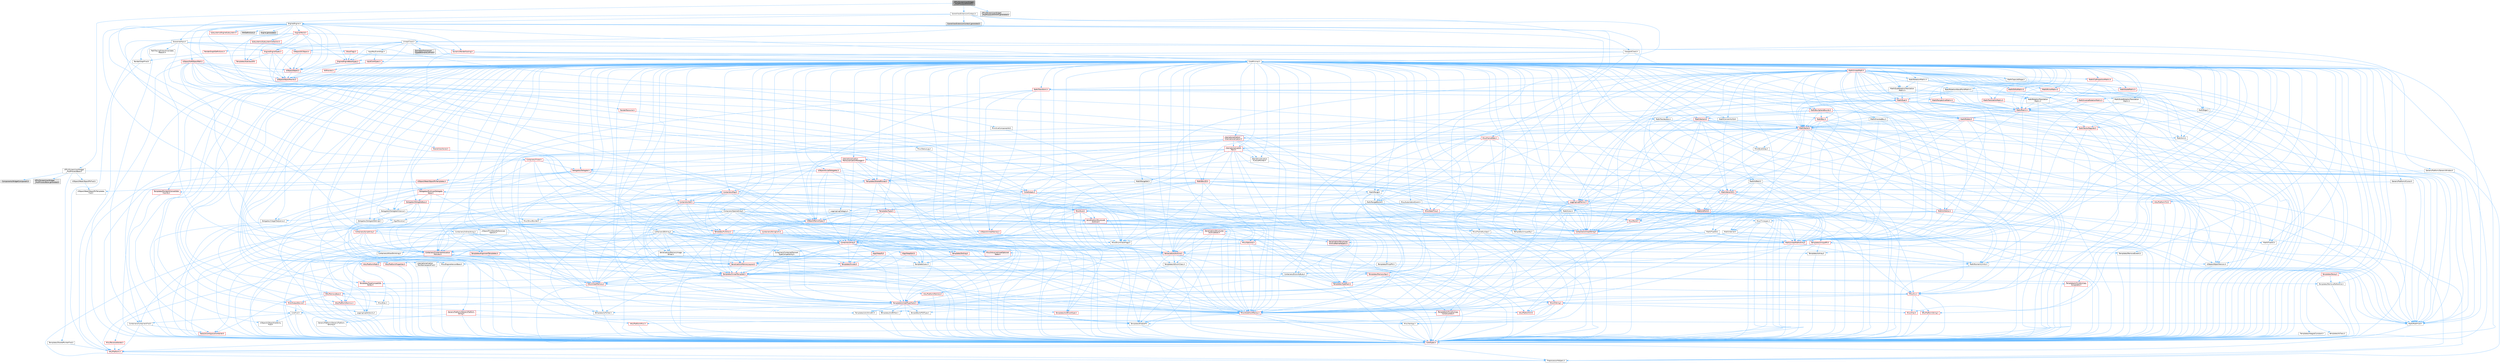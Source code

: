 digraph "VPFullScreenUserWidget_PostProcessWithSVE.h"
{
 // INTERACTIVE_SVG=YES
 // LATEX_PDF_SIZE
  bgcolor="transparent";
  edge [fontname=Helvetica,fontsize=10,labelfontname=Helvetica,labelfontsize=10];
  node [fontname=Helvetica,fontsize=10,shape=box,height=0.2,width=0.4];
  Node1 [id="Node000001",label="VPFullScreenUserWidget\l_PostProcessWithSVE.h",height=0.2,width=0.4,color="gray40", fillcolor="grey60", style="filled", fontcolor="black",tooltip=" "];
  Node1 -> Node2 [id="edge1_Node000001_Node000002",color="steelblue1",style="solid",tooltip=" "];
  Node2 [id="Node000002",label="VPFullScreenUserWidget\l_PostProcessBase.h",height=0.2,width=0.4,color="grey40", fillcolor="white", style="filled",URL="$d0/dde/VPFullScreenUserWidget__PostProcessBase_8h.html",tooltip=" "];
  Node2 -> Node3 [id="edge2_Node000002_Node000003",color="steelblue1",style="solid",tooltip=" "];
  Node3 [id="Node000003",label="Math/Color.h",height=0.2,width=0.4,color="grey40", fillcolor="white", style="filled",URL="$dd/dac/Color_8h.html",tooltip=" "];
  Node3 -> Node4 [id="edge3_Node000003_Node000004",color="steelblue1",style="solid",tooltip=" "];
  Node4 [id="Node000004",label="Containers/Array.h",height=0.2,width=0.4,color="red", fillcolor="#FFF0F0", style="filled",URL="$df/dd0/Array_8h.html",tooltip=" "];
  Node4 -> Node5 [id="edge4_Node000004_Node000005",color="steelblue1",style="solid",tooltip=" "];
  Node5 [id="Node000005",label="CoreTypes.h",height=0.2,width=0.4,color="red", fillcolor="#FFF0F0", style="filled",URL="$dc/dec/CoreTypes_8h.html",tooltip=" "];
  Node5 -> Node6 [id="edge5_Node000005_Node000006",color="steelblue1",style="solid",tooltip=" "];
  Node6 [id="Node000006",label="HAL/Platform.h",height=0.2,width=0.4,color="red", fillcolor="#FFF0F0", style="filled",URL="$d9/dd0/Platform_8h.html",tooltip=" "];
  Node6 -> Node10 [id="edge6_Node000006_Node000010",color="steelblue1",style="solid",tooltip=" "];
  Node10 [id="Node000010",label="PreprocessorHelpers.h",height=0.2,width=0.4,color="grey40", fillcolor="white", style="filled",URL="$db/ddb/PreprocessorHelpers_8h.html",tooltip=" "];
  Node4 -> Node19 [id="edge7_Node000004_Node000019",color="steelblue1",style="solid",tooltip=" "];
  Node19 [id="Node000019",label="Misc/AssertionMacros.h",height=0.2,width=0.4,color="red", fillcolor="#FFF0F0", style="filled",URL="$d0/dfa/AssertionMacros_8h.html",tooltip=" "];
  Node19 -> Node5 [id="edge8_Node000019_Node000005",color="steelblue1",style="solid",tooltip=" "];
  Node19 -> Node6 [id="edge9_Node000019_Node000006",color="steelblue1",style="solid",tooltip=" "];
  Node19 -> Node20 [id="edge10_Node000019_Node000020",color="steelblue1",style="solid",tooltip=" "];
  Node20 [id="Node000020",label="HAL/PlatformMisc.h",height=0.2,width=0.4,color="red", fillcolor="#FFF0F0", style="filled",URL="$d0/df5/PlatformMisc_8h.html",tooltip=" "];
  Node20 -> Node5 [id="edge11_Node000020_Node000005",color="steelblue1",style="solid",tooltip=" "];
  Node19 -> Node10 [id="edge12_Node000019_Node000010",color="steelblue1",style="solid",tooltip=" "];
  Node19 -> Node56 [id="edge13_Node000019_Node000056",color="steelblue1",style="solid",tooltip=" "];
  Node56 [id="Node000056",label="Templates/EnableIf.h",height=0.2,width=0.4,color="grey40", fillcolor="white", style="filled",URL="$d7/d60/EnableIf_8h.html",tooltip=" "];
  Node56 -> Node5 [id="edge14_Node000056_Node000005",color="steelblue1",style="solid",tooltip=" "];
  Node19 -> Node62 [id="edge15_Node000019_Node000062",color="steelblue1",style="solid",tooltip=" "];
  Node62 [id="Node000062",label="Misc/VarArgs.h",height=0.2,width=0.4,color="grey40", fillcolor="white", style="filled",URL="$d5/d6f/VarArgs_8h.html",tooltip=" "];
  Node62 -> Node5 [id="edge16_Node000062_Node000005",color="steelblue1",style="solid",tooltip=" "];
  Node4 -> Node70 [id="edge17_Node000004_Node000070",color="steelblue1",style="solid",tooltip=" "];
  Node70 [id="Node000070",label="Misc/IntrusiveUnsetOptional\lState.h",height=0.2,width=0.4,color="red", fillcolor="#FFF0F0", style="filled",URL="$d2/d0a/IntrusiveUnsetOptionalState_8h.html",tooltip=" "];
  Node4 -> Node72 [id="edge18_Node000004_Node000072",color="steelblue1",style="solid",tooltip=" "];
  Node72 [id="Node000072",label="Misc/ReverseIterate.h",height=0.2,width=0.4,color="red", fillcolor="#FFF0F0", style="filled",URL="$db/de3/ReverseIterate_8h.html",tooltip=" "];
  Node72 -> Node6 [id="edge19_Node000072_Node000006",color="steelblue1",style="solid",tooltip=" "];
  Node4 -> Node74 [id="edge20_Node000004_Node000074",color="steelblue1",style="solid",tooltip=" "];
  Node74 [id="Node000074",label="HAL/UnrealMemory.h",height=0.2,width=0.4,color="red", fillcolor="#FFF0F0", style="filled",URL="$d9/d96/UnrealMemory_8h.html",tooltip=" "];
  Node74 -> Node5 [id="edge21_Node000074_Node000005",color="steelblue1",style="solid",tooltip=" "];
  Node74 -> Node78 [id="edge22_Node000074_Node000078",color="steelblue1",style="solid",tooltip=" "];
  Node78 [id="Node000078",label="HAL/MemoryBase.h",height=0.2,width=0.4,color="red", fillcolor="#FFF0F0", style="filled",URL="$d6/d9f/MemoryBase_8h.html",tooltip=" "];
  Node78 -> Node5 [id="edge23_Node000078_Node000005",color="steelblue1",style="solid",tooltip=" "];
  Node78 -> Node49 [id="edge24_Node000078_Node000049",color="steelblue1",style="solid",tooltip=" "];
  Node49 [id="Node000049",label="HAL/PlatformAtomics.h",height=0.2,width=0.4,color="red", fillcolor="#FFF0F0", style="filled",URL="$d3/d36/PlatformAtomics_8h.html",tooltip=" "];
  Node49 -> Node5 [id="edge25_Node000049_Node000005",color="steelblue1",style="solid",tooltip=" "];
  Node78 -> Node32 [id="edge26_Node000078_Node000032",color="steelblue1",style="solid",tooltip=" "];
  Node32 [id="Node000032",label="HAL/PlatformCrt.h",height=0.2,width=0.4,color="red", fillcolor="#FFF0F0", style="filled",URL="$d8/d75/PlatformCrt_8h.html",tooltip=" "];
  Node78 -> Node79 [id="edge27_Node000078_Node000079",color="steelblue1",style="solid",tooltip=" "];
  Node79 [id="Node000079",label="Misc/Exec.h",height=0.2,width=0.4,color="grey40", fillcolor="white", style="filled",URL="$de/ddb/Exec_8h.html",tooltip=" "];
  Node79 -> Node5 [id="edge28_Node000079_Node000005",color="steelblue1",style="solid",tooltip=" "];
  Node79 -> Node19 [id="edge29_Node000079_Node000019",color="steelblue1",style="solid",tooltip=" "];
  Node78 -> Node80 [id="edge30_Node000078_Node000080",color="steelblue1",style="solid",tooltip=" "];
  Node80 [id="Node000080",label="Misc/OutputDevice.h",height=0.2,width=0.4,color="red", fillcolor="#FFF0F0", style="filled",URL="$d7/d32/OutputDevice_8h.html",tooltip=" "];
  Node80 -> Node27 [id="edge31_Node000080_Node000027",color="steelblue1",style="solid",tooltip=" "];
  Node27 [id="Node000027",label="CoreFwd.h",height=0.2,width=0.4,color="grey40", fillcolor="white", style="filled",URL="$d1/d1e/CoreFwd_8h.html",tooltip=" "];
  Node27 -> Node5 [id="edge32_Node000027_Node000005",color="steelblue1",style="solid",tooltip=" "];
  Node27 -> Node28 [id="edge33_Node000027_Node000028",color="steelblue1",style="solid",tooltip=" "];
  Node28 [id="Node000028",label="Containers/ContainersFwd.h",height=0.2,width=0.4,color="grey40", fillcolor="white", style="filled",URL="$d4/d0a/ContainersFwd_8h.html",tooltip=" "];
  Node28 -> Node6 [id="edge34_Node000028_Node000006",color="steelblue1",style="solid",tooltip=" "];
  Node28 -> Node5 [id="edge35_Node000028_Node000005",color="steelblue1",style="solid",tooltip=" "];
  Node28 -> Node25 [id="edge36_Node000028_Node000025",color="steelblue1",style="solid",tooltip=" "];
  Node25 [id="Node000025",label="Traits/IsContiguousContainer.h",height=0.2,width=0.4,color="red", fillcolor="#FFF0F0", style="filled",URL="$d5/d3c/IsContiguousContainer_8h.html",tooltip=" "];
  Node25 -> Node5 [id="edge37_Node000025_Node000005",color="steelblue1",style="solid",tooltip=" "];
  Node27 -> Node29 [id="edge38_Node000027_Node000029",color="steelblue1",style="solid",tooltip=" "];
  Node29 [id="Node000029",label="Math/MathFwd.h",height=0.2,width=0.4,color="grey40", fillcolor="white", style="filled",URL="$d2/d10/MathFwd_8h.html",tooltip=" "];
  Node29 -> Node6 [id="edge39_Node000029_Node000006",color="steelblue1",style="solid",tooltip=" "];
  Node27 -> Node30 [id="edge40_Node000027_Node000030",color="steelblue1",style="solid",tooltip=" "];
  Node30 [id="Node000030",label="UObject/UObjectHierarchy\lFwd.h",height=0.2,width=0.4,color="grey40", fillcolor="white", style="filled",URL="$d3/d13/UObjectHierarchyFwd_8h.html",tooltip=" "];
  Node80 -> Node5 [id="edge41_Node000080_Node000005",color="steelblue1",style="solid",tooltip=" "];
  Node80 -> Node81 [id="edge42_Node000080_Node000081",color="steelblue1",style="solid",tooltip=" "];
  Node81 [id="Node000081",label="Logging/LogVerbosity.h",height=0.2,width=0.4,color="grey40", fillcolor="white", style="filled",URL="$d2/d8f/LogVerbosity_8h.html",tooltip=" "];
  Node81 -> Node5 [id="edge43_Node000081_Node000005",color="steelblue1",style="solid",tooltip=" "];
  Node80 -> Node62 [id="edge44_Node000080_Node000062",color="steelblue1",style="solid",tooltip=" "];
  Node74 -> Node91 [id="edge45_Node000074_Node000091",color="steelblue1",style="solid",tooltip=" "];
  Node91 [id="Node000091",label="HAL/PlatformMemory.h",height=0.2,width=0.4,color="red", fillcolor="#FFF0F0", style="filled",URL="$de/d68/PlatformMemory_8h.html",tooltip=" "];
  Node91 -> Node5 [id="edge46_Node000091_Node000005",color="steelblue1",style="solid",tooltip=" "];
  Node74 -> Node94 [id="edge47_Node000074_Node000094",color="steelblue1",style="solid",tooltip=" "];
  Node94 [id="Node000094",label="Templates/IsPointer.h",height=0.2,width=0.4,color="grey40", fillcolor="white", style="filled",URL="$d7/d05/IsPointer_8h.html",tooltip=" "];
  Node94 -> Node5 [id="edge48_Node000094_Node000005",color="steelblue1",style="solid",tooltip=" "];
  Node4 -> Node95 [id="edge49_Node000004_Node000095",color="steelblue1",style="solid",tooltip=" "];
  Node95 [id="Node000095",label="Templates/UnrealTypeTraits.h",height=0.2,width=0.4,color="red", fillcolor="#FFF0F0", style="filled",URL="$d2/d2d/UnrealTypeTraits_8h.html",tooltip=" "];
  Node95 -> Node5 [id="edge50_Node000095_Node000005",color="steelblue1",style="solid",tooltip=" "];
  Node95 -> Node94 [id="edge51_Node000095_Node000094",color="steelblue1",style="solid",tooltip=" "];
  Node95 -> Node19 [id="edge52_Node000095_Node000019",color="steelblue1",style="solid",tooltip=" "];
  Node95 -> Node87 [id="edge53_Node000095_Node000087",color="steelblue1",style="solid",tooltip=" "];
  Node87 [id="Node000087",label="Templates/AndOrNot.h",height=0.2,width=0.4,color="grey40", fillcolor="white", style="filled",URL="$db/d0a/AndOrNot_8h.html",tooltip=" "];
  Node87 -> Node5 [id="edge54_Node000087_Node000005",color="steelblue1",style="solid",tooltip=" "];
  Node95 -> Node56 [id="edge55_Node000095_Node000056",color="steelblue1",style="solid",tooltip=" "];
  Node95 -> Node96 [id="edge56_Node000095_Node000096",color="steelblue1",style="solid",tooltip=" "];
  Node96 [id="Node000096",label="Templates/IsArithmetic.h",height=0.2,width=0.4,color="grey40", fillcolor="white", style="filled",URL="$d2/d5d/IsArithmetic_8h.html",tooltip=" "];
  Node96 -> Node5 [id="edge57_Node000096_Node000005",color="steelblue1",style="solid",tooltip=" "];
  Node95 -> Node98 [id="edge58_Node000095_Node000098",color="steelblue1",style="solid",tooltip=" "];
  Node98 [id="Node000098",label="Templates/IsPODType.h",height=0.2,width=0.4,color="grey40", fillcolor="white", style="filled",URL="$d7/db1/IsPODType_8h.html",tooltip=" "];
  Node98 -> Node5 [id="edge59_Node000098_Node000005",color="steelblue1",style="solid",tooltip=" "];
  Node95 -> Node99 [id="edge60_Node000095_Node000099",color="steelblue1",style="solid",tooltip=" "];
  Node99 [id="Node000099",label="Templates/IsUECoreType.h",height=0.2,width=0.4,color="red", fillcolor="#FFF0F0", style="filled",URL="$d1/db8/IsUECoreType_8h.html",tooltip=" "];
  Node99 -> Node5 [id="edge61_Node000099_Node000005",color="steelblue1",style="solid",tooltip=" "];
  Node95 -> Node88 [id="edge62_Node000095_Node000088",color="steelblue1",style="solid",tooltip=" "];
  Node88 [id="Node000088",label="Templates/IsTriviallyCopy\lConstructible.h",height=0.2,width=0.4,color="red", fillcolor="#FFF0F0", style="filled",URL="$d3/d78/IsTriviallyCopyConstructible_8h.html",tooltip=" "];
  Node88 -> Node5 [id="edge63_Node000088_Node000005",color="steelblue1",style="solid",tooltip=" "];
  Node4 -> Node100 [id="edge64_Node000004_Node000100",color="steelblue1",style="solid",tooltip=" "];
  Node100 [id="Node000100",label="Templates/UnrealTemplate.h",height=0.2,width=0.4,color="red", fillcolor="#FFF0F0", style="filled",URL="$d4/d24/UnrealTemplate_8h.html",tooltip=" "];
  Node100 -> Node5 [id="edge65_Node000100_Node000005",color="steelblue1",style="solid",tooltip=" "];
  Node100 -> Node94 [id="edge66_Node000100_Node000094",color="steelblue1",style="solid",tooltip=" "];
  Node100 -> Node74 [id="edge67_Node000100_Node000074",color="steelblue1",style="solid",tooltip=" "];
  Node100 -> Node95 [id="edge68_Node000100_Node000095",color="steelblue1",style="solid",tooltip=" "];
  Node100 -> Node103 [id="edge69_Node000100_Node000103",color="steelblue1",style="solid",tooltip=" "];
  Node103 [id="Node000103",label="Templates/RemoveReference.h",height=0.2,width=0.4,color="grey40", fillcolor="white", style="filled",URL="$da/dbe/RemoveReference_8h.html",tooltip=" "];
  Node103 -> Node5 [id="edge70_Node000103_Node000005",color="steelblue1",style="solid",tooltip=" "];
  Node100 -> Node104 [id="edge71_Node000100_Node000104",color="steelblue1",style="solid",tooltip=" "];
  Node104 [id="Node000104",label="Templates/TypeCompatible\lBytes.h",height=0.2,width=0.4,color="red", fillcolor="#FFF0F0", style="filled",URL="$df/d0a/TypeCompatibleBytes_8h.html",tooltip=" "];
  Node104 -> Node5 [id="edge72_Node000104_Node000005",color="steelblue1",style="solid",tooltip=" "];
  Node100 -> Node25 [id="edge73_Node000100_Node000025",color="steelblue1",style="solid",tooltip=" "];
  Node4 -> Node106 [id="edge74_Node000004_Node000106",color="steelblue1",style="solid",tooltip=" "];
  Node106 [id="Node000106",label="Containers/AllowShrinking.h",height=0.2,width=0.4,color="grey40", fillcolor="white", style="filled",URL="$d7/d1a/AllowShrinking_8h.html",tooltip=" "];
  Node106 -> Node5 [id="edge75_Node000106_Node000005",color="steelblue1",style="solid",tooltip=" "];
  Node4 -> Node107 [id="edge76_Node000004_Node000107",color="steelblue1",style="solid",tooltip=" "];
  Node107 [id="Node000107",label="Containers/ContainerAllocation\lPolicies.h",height=0.2,width=0.4,color="red", fillcolor="#FFF0F0", style="filled",URL="$d7/dff/ContainerAllocationPolicies_8h.html",tooltip=" "];
  Node107 -> Node5 [id="edge77_Node000107_Node000005",color="steelblue1",style="solid",tooltip=" "];
  Node107 -> Node107 [id="edge78_Node000107_Node000107",color="steelblue1",style="solid",tooltip=" "];
  Node107 -> Node109 [id="edge79_Node000107_Node000109",color="steelblue1",style="solid",tooltip=" "];
  Node109 [id="Node000109",label="HAL/PlatformMath.h",height=0.2,width=0.4,color="red", fillcolor="#FFF0F0", style="filled",URL="$dc/d53/PlatformMath_8h.html",tooltip=" "];
  Node109 -> Node5 [id="edge80_Node000109_Node000005",color="steelblue1",style="solid",tooltip=" "];
  Node107 -> Node74 [id="edge81_Node000107_Node000074",color="steelblue1",style="solid",tooltip=" "];
  Node107 -> Node42 [id="edge82_Node000107_Node000042",color="steelblue1",style="solid",tooltip=" "];
  Node42 [id="Node000042",label="Math/NumericLimits.h",height=0.2,width=0.4,color="grey40", fillcolor="white", style="filled",URL="$df/d1b/NumericLimits_8h.html",tooltip=" "];
  Node42 -> Node5 [id="edge83_Node000042_Node000005",color="steelblue1",style="solid",tooltip=" "];
  Node107 -> Node19 [id="edge84_Node000107_Node000019",color="steelblue1",style="solid",tooltip=" "];
  Node107 -> Node118 [id="edge85_Node000107_Node000118",color="steelblue1",style="solid",tooltip=" "];
  Node118 [id="Node000118",label="Templates/MemoryOps.h",height=0.2,width=0.4,color="red", fillcolor="#FFF0F0", style="filled",URL="$db/dea/MemoryOps_8h.html",tooltip=" "];
  Node118 -> Node5 [id="edge86_Node000118_Node000005",color="steelblue1",style="solid",tooltip=" "];
  Node118 -> Node74 [id="edge87_Node000118_Node000074",color="steelblue1",style="solid",tooltip=" "];
  Node118 -> Node89 [id="edge88_Node000118_Node000089",color="steelblue1",style="solid",tooltip=" "];
  Node89 [id="Node000089",label="Templates/IsTriviallyCopy\lAssignable.h",height=0.2,width=0.4,color="red", fillcolor="#FFF0F0", style="filled",URL="$d2/df2/IsTriviallyCopyAssignable_8h.html",tooltip=" "];
  Node89 -> Node5 [id="edge89_Node000089_Node000005",color="steelblue1",style="solid",tooltip=" "];
  Node118 -> Node88 [id="edge90_Node000118_Node000088",color="steelblue1",style="solid",tooltip=" "];
  Node118 -> Node95 [id="edge91_Node000118_Node000095",color="steelblue1",style="solid",tooltip=" "];
  Node107 -> Node104 [id="edge92_Node000107_Node000104",color="steelblue1",style="solid",tooltip=" "];
  Node4 -> Node119 [id="edge93_Node000004_Node000119",color="steelblue1",style="solid",tooltip=" "];
  Node119 [id="Node000119",label="Containers/ContainerElement\lTypeCompatibility.h",height=0.2,width=0.4,color="grey40", fillcolor="white", style="filled",URL="$df/ddf/ContainerElementTypeCompatibility_8h.html",tooltip=" "];
  Node119 -> Node5 [id="edge94_Node000119_Node000005",color="steelblue1",style="solid",tooltip=" "];
  Node119 -> Node95 [id="edge95_Node000119_Node000095",color="steelblue1",style="solid",tooltip=" "];
  Node4 -> Node120 [id="edge96_Node000004_Node000120",color="steelblue1",style="solid",tooltip=" "];
  Node120 [id="Node000120",label="Serialization/Archive.h",height=0.2,width=0.4,color="red", fillcolor="#FFF0F0", style="filled",URL="$d7/d3b/Archive_8h.html",tooltip=" "];
  Node120 -> Node27 [id="edge97_Node000120_Node000027",color="steelblue1",style="solid",tooltip=" "];
  Node120 -> Node5 [id="edge98_Node000120_Node000005",color="steelblue1",style="solid",tooltip=" "];
  Node120 -> Node121 [id="edge99_Node000120_Node000121",color="steelblue1",style="solid",tooltip=" "];
  Node121 [id="Node000121",label="HAL/PlatformProperties.h",height=0.2,width=0.4,color="red", fillcolor="#FFF0F0", style="filled",URL="$d9/db0/PlatformProperties_8h.html",tooltip=" "];
  Node121 -> Node5 [id="edge100_Node000121_Node000005",color="steelblue1",style="solid",tooltip=" "];
  Node120 -> Node124 [id="edge101_Node000120_Node000124",color="steelblue1",style="solid",tooltip=" "];
  Node124 [id="Node000124",label="Internationalization\l/TextNamespaceFwd.h",height=0.2,width=0.4,color="grey40", fillcolor="white", style="filled",URL="$d8/d97/TextNamespaceFwd_8h.html",tooltip=" "];
  Node124 -> Node5 [id="edge102_Node000124_Node000005",color="steelblue1",style="solid",tooltip=" "];
  Node120 -> Node29 [id="edge103_Node000120_Node000029",color="steelblue1",style="solid",tooltip=" "];
  Node120 -> Node19 [id="edge104_Node000120_Node000019",color="steelblue1",style="solid",tooltip=" "];
  Node120 -> Node125 [id="edge105_Node000120_Node000125",color="steelblue1",style="solid",tooltip=" "];
  Node125 [id="Node000125",label="Misc/EngineVersionBase.h",height=0.2,width=0.4,color="grey40", fillcolor="white", style="filled",URL="$d5/d2b/EngineVersionBase_8h.html",tooltip=" "];
  Node125 -> Node5 [id="edge106_Node000125_Node000005",color="steelblue1",style="solid",tooltip=" "];
  Node120 -> Node62 [id="edge107_Node000120_Node000062",color="steelblue1",style="solid",tooltip=" "];
  Node120 -> Node56 [id="edge108_Node000120_Node000056",color="steelblue1",style="solid",tooltip=" "];
  Node120 -> Node128 [id="edge109_Node000120_Node000128",color="steelblue1",style="solid",tooltip=" "];
  Node128 [id="Node000128",label="Templates/IsEnumClass.h",height=0.2,width=0.4,color="grey40", fillcolor="white", style="filled",URL="$d7/d15/IsEnumClass_8h.html",tooltip=" "];
  Node128 -> Node5 [id="edge110_Node000128_Node000005",color="steelblue1",style="solid",tooltip=" "];
  Node128 -> Node87 [id="edge111_Node000128_Node000087",color="steelblue1",style="solid",tooltip=" "];
  Node120 -> Node100 [id="edge112_Node000120_Node000100",color="steelblue1",style="solid",tooltip=" "];
  Node120 -> Node129 [id="edge113_Node000120_Node000129",color="steelblue1",style="solid",tooltip=" "];
  Node129 [id="Node000129",label="UObject/ObjectVersion.h",height=0.2,width=0.4,color="grey40", fillcolor="white", style="filled",URL="$da/d63/ObjectVersion_8h.html",tooltip=" "];
  Node129 -> Node5 [id="edge114_Node000129_Node000005",color="steelblue1",style="solid",tooltip=" "];
  Node4 -> Node130 [id="edge115_Node000004_Node000130",color="steelblue1",style="solid",tooltip=" "];
  Node130 [id="Node000130",label="Serialization/MemoryImage\lWriter.h",height=0.2,width=0.4,color="grey40", fillcolor="white", style="filled",URL="$d0/d08/MemoryImageWriter_8h.html",tooltip=" "];
  Node130 -> Node5 [id="edge116_Node000130_Node000005",color="steelblue1",style="solid",tooltip=" "];
  Node130 -> Node131 [id="edge117_Node000130_Node000131",color="steelblue1",style="solid",tooltip=" "];
  Node131 [id="Node000131",label="Serialization/MemoryLayout.h",height=0.2,width=0.4,color="red", fillcolor="#FFF0F0", style="filled",URL="$d7/d66/MemoryLayout_8h.html",tooltip=" "];
  Node131 -> Node134 [id="edge118_Node000131_Node000134",color="steelblue1",style="solid",tooltip=" "];
  Node134 [id="Node000134",label="Containers/EnumAsByte.h",height=0.2,width=0.4,color="grey40", fillcolor="white", style="filled",URL="$d6/d9a/EnumAsByte_8h.html",tooltip=" "];
  Node134 -> Node5 [id="edge119_Node000134_Node000005",color="steelblue1",style="solid",tooltip=" "];
  Node134 -> Node98 [id="edge120_Node000134_Node000098",color="steelblue1",style="solid",tooltip=" "];
  Node134 -> Node135 [id="edge121_Node000134_Node000135",color="steelblue1",style="solid",tooltip=" "];
  Node135 [id="Node000135",label="Templates/TypeHash.h",height=0.2,width=0.4,color="red", fillcolor="#FFF0F0", style="filled",URL="$d1/d62/TypeHash_8h.html",tooltip=" "];
  Node135 -> Node5 [id="edge122_Node000135_Node000005",color="steelblue1",style="solid",tooltip=" "];
  Node135 -> Node136 [id="edge123_Node000135_Node000136",color="steelblue1",style="solid",tooltip=" "];
  Node136 [id="Node000136",label="Misc/Crc.h",height=0.2,width=0.4,color="red", fillcolor="#FFF0F0", style="filled",URL="$d4/dd2/Crc_8h.html",tooltip=" "];
  Node136 -> Node5 [id="edge124_Node000136_Node000005",color="steelblue1",style="solid",tooltip=" "];
  Node136 -> Node76 [id="edge125_Node000136_Node000076",color="steelblue1",style="solid",tooltip=" "];
  Node76 [id="Node000076",label="HAL/PlatformString.h",height=0.2,width=0.4,color="red", fillcolor="#FFF0F0", style="filled",URL="$db/db5/PlatformString_8h.html",tooltip=" "];
  Node76 -> Node5 [id="edge126_Node000076_Node000005",color="steelblue1",style="solid",tooltip=" "];
  Node136 -> Node19 [id="edge127_Node000136_Node000019",color="steelblue1",style="solid",tooltip=" "];
  Node136 -> Node137 [id="edge128_Node000136_Node000137",color="steelblue1",style="solid",tooltip=" "];
  Node137 [id="Node000137",label="Misc/CString.h",height=0.2,width=0.4,color="red", fillcolor="#FFF0F0", style="filled",URL="$d2/d49/CString_8h.html",tooltip=" "];
  Node137 -> Node5 [id="edge129_Node000137_Node000005",color="steelblue1",style="solid",tooltip=" "];
  Node137 -> Node32 [id="edge130_Node000137_Node000032",color="steelblue1",style="solid",tooltip=" "];
  Node137 -> Node76 [id="edge131_Node000137_Node000076",color="steelblue1",style="solid",tooltip=" "];
  Node137 -> Node19 [id="edge132_Node000137_Node000019",color="steelblue1",style="solid",tooltip=" "];
  Node137 -> Node138 [id="edge133_Node000137_Node000138",color="steelblue1",style="solid",tooltip=" "];
  Node138 [id="Node000138",label="Misc/Char.h",height=0.2,width=0.4,color="red", fillcolor="#FFF0F0", style="filled",URL="$d0/d58/Char_8h.html",tooltip=" "];
  Node138 -> Node5 [id="edge134_Node000138_Node000005",color="steelblue1",style="solid",tooltip=" "];
  Node137 -> Node62 [id="edge135_Node000137_Node000062",color="steelblue1",style="solid",tooltip=" "];
  Node136 -> Node138 [id="edge136_Node000136_Node000138",color="steelblue1",style="solid",tooltip=" "];
  Node136 -> Node95 [id="edge137_Node000136_Node000095",color="steelblue1",style="solid",tooltip=" "];
  Node131 -> Node74 [id="edge138_Node000131_Node000074",color="steelblue1",style="solid",tooltip=" "];
  Node131 -> Node56 [id="edge139_Node000131_Node000056",color="steelblue1",style="solid",tooltip=" "];
  Node131 -> Node100 [id="edge140_Node000131_Node000100",color="steelblue1",style="solid",tooltip=" "];
  Node4 -> Node144 [id="edge141_Node000004_Node000144",color="steelblue1",style="solid",tooltip=" "];
  Node144 [id="Node000144",label="Algo/Heapify.h",height=0.2,width=0.4,color="red", fillcolor="#FFF0F0", style="filled",URL="$d0/d2a/Heapify_8h.html",tooltip=" "];
  Node144 -> Node146 [id="edge142_Node000144_Node000146",color="steelblue1",style="solid",tooltip=" "];
  Node146 [id="Node000146",label="Templates/Invoke.h",height=0.2,width=0.4,color="red", fillcolor="#FFF0F0", style="filled",URL="$d7/deb/Invoke_8h.html",tooltip=" "];
  Node146 -> Node5 [id="edge143_Node000146_Node000005",color="steelblue1",style="solid",tooltip=" "];
  Node146 -> Node100 [id="edge144_Node000146_Node000100",color="steelblue1",style="solid",tooltip=" "];
  Node144 -> Node151 [id="edge145_Node000144_Node000151",color="steelblue1",style="solid",tooltip=" "];
  Node151 [id="Node000151",label="Templates/Less.h",height=0.2,width=0.4,color="grey40", fillcolor="white", style="filled",URL="$de/dc8/Less_8h.html",tooltip=" "];
  Node151 -> Node5 [id="edge146_Node000151_Node000005",color="steelblue1",style="solid",tooltip=" "];
  Node151 -> Node100 [id="edge147_Node000151_Node000100",color="steelblue1",style="solid",tooltip=" "];
  Node144 -> Node100 [id="edge148_Node000144_Node000100",color="steelblue1",style="solid",tooltip=" "];
  Node4 -> Node152 [id="edge149_Node000004_Node000152",color="steelblue1",style="solid",tooltip=" "];
  Node152 [id="Node000152",label="Algo/HeapSort.h",height=0.2,width=0.4,color="red", fillcolor="#FFF0F0", style="filled",URL="$d3/d92/HeapSort_8h.html",tooltip=" "];
  Node152 -> Node151 [id="edge150_Node000152_Node000151",color="steelblue1",style="solid",tooltip=" "];
  Node152 -> Node100 [id="edge151_Node000152_Node000100",color="steelblue1",style="solid",tooltip=" "];
  Node4 -> Node146 [id="edge152_Node000004_Node000146",color="steelblue1",style="solid",tooltip=" "];
  Node4 -> Node151 [id="edge153_Node000004_Node000151",color="steelblue1",style="solid",tooltip=" "];
  Node4 -> Node159 [id="edge154_Node000004_Node000159",color="steelblue1",style="solid",tooltip=" "];
  Node159 [id="Node000159",label="Templates/Sorting.h",height=0.2,width=0.4,color="red", fillcolor="#FFF0F0", style="filled",URL="$d3/d9e/Sorting_8h.html",tooltip=" "];
  Node159 -> Node5 [id="edge155_Node000159_Node000005",color="steelblue1",style="solid",tooltip=" "];
  Node159 -> Node109 [id="edge156_Node000159_Node000109",color="steelblue1",style="solid",tooltip=" "];
  Node159 -> Node151 [id="edge157_Node000159_Node000151",color="steelblue1",style="solid",tooltip=" "];
  Node4 -> Node163 [id="edge158_Node000004_Node000163",color="steelblue1",style="solid",tooltip=" "];
  Node163 [id="Node000163",label="Templates/AlignmentTemplates.h",height=0.2,width=0.4,color="red", fillcolor="#FFF0F0", style="filled",URL="$dd/d32/AlignmentTemplates_8h.html",tooltip=" "];
  Node163 -> Node5 [id="edge159_Node000163_Node000005",color="steelblue1",style="solid",tooltip=" "];
  Node163 -> Node94 [id="edge160_Node000163_Node000094",color="steelblue1",style="solid",tooltip=" "];
  Node3 -> Node164 [id="edge161_Node000003_Node000164",color="steelblue1",style="solid",tooltip=" "];
  Node164 [id="Node000164",label="Containers/UnrealString.h",height=0.2,width=0.4,color="red", fillcolor="#FFF0F0", style="filled",URL="$d5/dba/UnrealString_8h.html",tooltip=" "];
  Node3 -> Node5 [id="edge162_Node000003_Node000005",color="steelblue1",style="solid",tooltip=" "];
  Node3 -> Node10 [id="edge163_Node000003_Node000010",color="steelblue1",style="solid",tooltip=" "];
  Node3 -> Node29 [id="edge164_Node000003_Node000029",color="steelblue1",style="solid",tooltip=" "];
  Node3 -> Node162 [id="edge165_Node000003_Node000162",color="steelblue1",style="solid",tooltip=" "];
  Node162 [id="Node000162",label="Math/UnrealMathUtility.h",height=0.2,width=0.4,color="red", fillcolor="#FFF0F0", style="filled",URL="$db/db8/UnrealMathUtility_8h.html",tooltip=" "];
  Node162 -> Node5 [id="edge166_Node000162_Node000005",color="steelblue1",style="solid",tooltip=" "];
  Node162 -> Node19 [id="edge167_Node000162_Node000019",color="steelblue1",style="solid",tooltip=" "];
  Node162 -> Node109 [id="edge168_Node000162_Node000109",color="steelblue1",style="solid",tooltip=" "];
  Node162 -> Node29 [id="edge169_Node000162_Node000029",color="steelblue1",style="solid",tooltip=" "];
  Node3 -> Node19 [id="edge170_Node000003_Node000019",color="steelblue1",style="solid",tooltip=" "];
  Node3 -> Node136 [id="edge171_Node000003_Node000136",color="steelblue1",style="solid",tooltip=" "];
  Node3 -> Node168 [id="edge172_Node000003_Node000168",color="steelblue1",style="solid",tooltip=" "];
  Node168 [id="Node000168",label="Misc/Parse.h",height=0.2,width=0.4,color="red", fillcolor="#FFF0F0", style="filled",URL="$dc/d71/Parse_8h.html",tooltip=" "];
  Node168 -> Node164 [id="edge173_Node000168_Node000164",color="steelblue1",style="solid",tooltip=" "];
  Node168 -> Node5 [id="edge174_Node000168_Node000005",color="steelblue1",style="solid",tooltip=" "];
  Node168 -> Node32 [id="edge175_Node000168_Node000032",color="steelblue1",style="solid",tooltip=" "];
  Node168 -> Node44 [id="edge176_Node000168_Node000044",color="steelblue1",style="solid",tooltip=" "];
  Node44 [id="Node000044",label="Misc/EnumClassFlags.h",height=0.2,width=0.4,color="grey40", fillcolor="white", style="filled",URL="$d8/de7/EnumClassFlags_8h.html",tooltip=" "];
  Node168 -> Node169 [id="edge177_Node000168_Node000169",color="steelblue1",style="solid",tooltip=" "];
  Node169 [id="Node000169",label="Templates/Function.h",height=0.2,width=0.4,color="red", fillcolor="#FFF0F0", style="filled",URL="$df/df5/Function_8h.html",tooltip=" "];
  Node169 -> Node5 [id="edge178_Node000169_Node000005",color="steelblue1",style="solid",tooltip=" "];
  Node169 -> Node19 [id="edge179_Node000169_Node000019",color="steelblue1",style="solid",tooltip=" "];
  Node169 -> Node70 [id="edge180_Node000169_Node000070",color="steelblue1",style="solid",tooltip=" "];
  Node169 -> Node74 [id="edge181_Node000169_Node000074",color="steelblue1",style="solid",tooltip=" "];
  Node169 -> Node95 [id="edge182_Node000169_Node000095",color="steelblue1",style="solid",tooltip=" "];
  Node169 -> Node146 [id="edge183_Node000169_Node000146",color="steelblue1",style="solid",tooltip=" "];
  Node169 -> Node100 [id="edge184_Node000169_Node000100",color="steelblue1",style="solid",tooltip=" "];
  Node169 -> Node162 [id="edge185_Node000169_Node000162",color="steelblue1",style="solid",tooltip=" "];
  Node3 -> Node120 [id="edge186_Node000003_Node000120",color="steelblue1",style="solid",tooltip=" "];
  Node3 -> Node131 [id="edge187_Node000003_Node000131",color="steelblue1",style="solid",tooltip=" "];
  Node3 -> Node171 [id="edge188_Node000003_Node000171",color="steelblue1",style="solid",tooltip=" "];
  Node171 [id="Node000171",label="Serialization/Structured\lArchive.h",height=0.2,width=0.4,color="red", fillcolor="#FFF0F0", style="filled",URL="$d9/d1e/StructuredArchive_8h.html",tooltip=" "];
  Node171 -> Node4 [id="edge189_Node000171_Node000004",color="steelblue1",style="solid",tooltip=" "];
  Node171 -> Node107 [id="edge190_Node000171_Node000107",color="steelblue1",style="solid",tooltip=" "];
  Node171 -> Node5 [id="edge191_Node000171_Node000005",color="steelblue1",style="solid",tooltip=" "];
  Node171 -> Node120 [id="edge192_Node000171_Node000120",color="steelblue1",style="solid",tooltip=" "];
  Node171 -> Node174 [id="edge193_Node000171_Node000174",color="steelblue1",style="solid",tooltip=" "];
  Node174 [id="Node000174",label="Serialization/Structured\lArchiveNameHelpers.h",height=0.2,width=0.4,color="red", fillcolor="#FFF0F0", style="filled",URL="$d0/d7b/StructuredArchiveNameHelpers_8h.html",tooltip=" "];
  Node174 -> Node5 [id="edge194_Node000174_Node000005",color="steelblue1",style="solid",tooltip=" "];
  Node171 -> Node178 [id="edge195_Node000171_Node000178",color="steelblue1",style="solid",tooltip=" "];
  Node178 [id="Node000178",label="Serialization/Structured\lArchiveSlots.h",height=0.2,width=0.4,color="red", fillcolor="#FFF0F0", style="filled",URL="$d2/d87/StructuredArchiveSlots_8h.html",tooltip=" "];
  Node178 -> Node4 [id="edge196_Node000178_Node000004",color="steelblue1",style="solid",tooltip=" "];
  Node178 -> Node5 [id="edge197_Node000178_Node000005",color="steelblue1",style="solid",tooltip=" "];
  Node178 -> Node179 [id="edge198_Node000178_Node000179",color="steelblue1",style="solid",tooltip=" "];
  Node179 [id="Node000179",label="Misc/Optional.h",height=0.2,width=0.4,color="red", fillcolor="#FFF0F0", style="filled",URL="$d2/dae/Optional_8h.html",tooltip=" "];
  Node179 -> Node5 [id="edge199_Node000179_Node000005",color="steelblue1",style="solid",tooltip=" "];
  Node179 -> Node19 [id="edge200_Node000179_Node000019",color="steelblue1",style="solid",tooltip=" "];
  Node179 -> Node70 [id="edge201_Node000179_Node000070",color="steelblue1",style="solid",tooltip=" "];
  Node179 -> Node118 [id="edge202_Node000179_Node000118",color="steelblue1",style="solid",tooltip=" "];
  Node179 -> Node100 [id="edge203_Node000179_Node000100",color="steelblue1",style="solid",tooltip=" "];
  Node179 -> Node120 [id="edge204_Node000179_Node000120",color="steelblue1",style="solid",tooltip=" "];
  Node178 -> Node120 [id="edge205_Node000178_Node000120",color="steelblue1",style="solid",tooltip=" "];
  Node178 -> Node174 [id="edge206_Node000178_Node000174",color="steelblue1",style="solid",tooltip=" "];
  Node178 -> Node56 [id="edge207_Node000178_Node000056",color="steelblue1",style="solid",tooltip=" "];
  Node178 -> Node128 [id="edge208_Node000178_Node000128",color="steelblue1",style="solid",tooltip=" "];
  Node171 -> Node182 [id="edge209_Node000171_Node000182",color="steelblue1",style="solid",tooltip=" "];
  Node182 [id="Node000182",label="Templates/UniqueObj.h",height=0.2,width=0.4,color="grey40", fillcolor="white", style="filled",URL="$da/d95/UniqueObj_8h.html",tooltip=" "];
  Node182 -> Node5 [id="edge210_Node000182_Node000005",color="steelblue1",style="solid",tooltip=" "];
  Node182 -> Node183 [id="edge211_Node000182_Node000183",color="steelblue1",style="solid",tooltip=" "];
  Node183 [id="Node000183",label="Templates/UniquePtr.h",height=0.2,width=0.4,color="red", fillcolor="#FFF0F0", style="filled",URL="$de/d1a/UniquePtr_8h.html",tooltip=" "];
  Node183 -> Node5 [id="edge212_Node000183_Node000005",color="steelblue1",style="solid",tooltip=" "];
  Node183 -> Node100 [id="edge213_Node000183_Node000100",color="steelblue1",style="solid",tooltip=" "];
  Node183 -> Node184 [id="edge214_Node000183_Node000184",color="steelblue1",style="solid",tooltip=" "];
  Node184 [id="Node000184",label="Templates/IsArray.h",height=0.2,width=0.4,color="grey40", fillcolor="white", style="filled",URL="$d8/d8d/IsArray_8h.html",tooltip=" "];
  Node184 -> Node5 [id="edge215_Node000184_Node000005",color="steelblue1",style="solid",tooltip=" "];
  Node183 -> Node185 [id="edge216_Node000183_Node000185",color="steelblue1",style="solid",tooltip=" "];
  Node185 [id="Node000185",label="Templates/RemoveExtent.h",height=0.2,width=0.4,color="grey40", fillcolor="white", style="filled",URL="$dc/de9/RemoveExtent_8h.html",tooltip=" "];
  Node185 -> Node5 [id="edge217_Node000185_Node000005",color="steelblue1",style="solid",tooltip=" "];
  Node183 -> Node131 [id="edge218_Node000183_Node000131",color="steelblue1",style="solid",tooltip=" "];
  Node3 -> Node174 [id="edge219_Node000003_Node000174",color="steelblue1",style="solid",tooltip=" "];
  Node3 -> Node178 [id="edge220_Node000003_Node000178",color="steelblue1",style="solid",tooltip=" "];
  Node2 -> Node187 [id="edge221_Node000002_Node000187",color="steelblue1",style="solid",tooltip=" "];
  Node187 [id="Node000187",label="Templates/SharedPointerFwd.h",height=0.2,width=0.4,color="grey40", fillcolor="white", style="filled",URL="$d3/d1d/SharedPointerFwd_8h.html",tooltip=" "];
  Node187 -> Node6 [id="edge222_Node000187_Node000006",color="steelblue1",style="solid",tooltip=" "];
  Node2 -> Node188 [id="edge223_Node000002_Node000188",color="steelblue1",style="solid",tooltip=" "];
  Node188 [id="Node000188",label="UObject/WeakObjectPtrFwd.h",height=0.2,width=0.4,color="grey40", fillcolor="white", style="filled",URL="$d3/d96/WeakObjectPtrFwd_8h.html",tooltip=" "];
  Node188 -> Node189 [id="edge224_Node000188_Node000189",color="steelblue1",style="solid",tooltip=" "];
  Node189 [id="Node000189",label="UObject/WeakObjectPtrTemplates\lFwd.h",height=0.2,width=0.4,color="grey40", fillcolor="white", style="filled",URL="$db/deb/WeakObjectPtrTemplatesFwd_8h.html",tooltip=" "];
  Node2 -> Node190 [id="edge225_Node000002_Node000190",color="steelblue1",style="solid",tooltip=" "];
  Node190 [id="Node000190",label="Components/WidgetComponent.h",height=0.2,width=0.4,color="grey60", fillcolor="#E0E0E0", style="filled",tooltip=" "];
  Node2 -> Node191 [id="edge226_Node000002_Node000191",color="steelblue1",style="solid",tooltip=" "];
  Node191 [id="Node000191",label="VPFullScreenUserWidget\l_PostProcessBase.generated.h",height=0.2,width=0.4,color="grey60", fillcolor="#E0E0E0", style="filled",tooltip=" "];
  Node1 -> Node192 [id="edge227_Node000001_Node000192",color="steelblue1",style="solid",tooltip=" "];
  Node192 [id="Node000192",label="SceneViewExtensionContext.h",height=0.2,width=0.4,color="grey40", fillcolor="white", style="filled",URL="$d6/d1c/SceneViewExtensionContext_8h.html",tooltip=" "];
  Node192 -> Node193 [id="edge228_Node000192_Node000193",color="steelblue1",style="solid",tooltip=" "];
  Node193 [id="Node000193",label="CoreMinimal.h",height=0.2,width=0.4,color="grey40", fillcolor="white", style="filled",URL="$d7/d67/CoreMinimal_8h.html",tooltip=" "];
  Node193 -> Node5 [id="edge229_Node000193_Node000005",color="steelblue1",style="solid",tooltip=" "];
  Node193 -> Node27 [id="edge230_Node000193_Node000027",color="steelblue1",style="solid",tooltip=" "];
  Node193 -> Node30 [id="edge231_Node000193_Node000030",color="steelblue1",style="solid",tooltip=" "];
  Node193 -> Node28 [id="edge232_Node000193_Node000028",color="steelblue1",style="solid",tooltip=" "];
  Node193 -> Node62 [id="edge233_Node000193_Node000062",color="steelblue1",style="solid",tooltip=" "];
  Node193 -> Node81 [id="edge234_Node000193_Node000081",color="steelblue1",style="solid",tooltip=" "];
  Node193 -> Node80 [id="edge235_Node000193_Node000080",color="steelblue1",style="solid",tooltip=" "];
  Node193 -> Node32 [id="edge236_Node000193_Node000032",color="steelblue1",style="solid",tooltip=" "];
  Node193 -> Node20 [id="edge237_Node000193_Node000020",color="steelblue1",style="solid",tooltip=" "];
  Node193 -> Node19 [id="edge238_Node000193_Node000019",color="steelblue1",style="solid",tooltip=" "];
  Node193 -> Node94 [id="edge239_Node000193_Node000094",color="steelblue1",style="solid",tooltip=" "];
  Node193 -> Node91 [id="edge240_Node000193_Node000091",color="steelblue1",style="solid",tooltip=" "];
  Node193 -> Node49 [id="edge241_Node000193_Node000049",color="steelblue1",style="solid",tooltip=" "];
  Node193 -> Node79 [id="edge242_Node000193_Node000079",color="steelblue1",style="solid",tooltip=" "];
  Node193 -> Node78 [id="edge243_Node000193_Node000078",color="steelblue1",style="solid",tooltip=" "];
  Node193 -> Node74 [id="edge244_Node000193_Node000074",color="steelblue1",style="solid",tooltip=" "];
  Node193 -> Node96 [id="edge245_Node000193_Node000096",color="steelblue1",style="solid",tooltip=" "];
  Node193 -> Node87 [id="edge246_Node000193_Node000087",color="steelblue1",style="solid",tooltip=" "];
  Node193 -> Node98 [id="edge247_Node000193_Node000098",color="steelblue1",style="solid",tooltip=" "];
  Node193 -> Node99 [id="edge248_Node000193_Node000099",color="steelblue1",style="solid",tooltip=" "];
  Node193 -> Node88 [id="edge249_Node000193_Node000088",color="steelblue1",style="solid",tooltip=" "];
  Node193 -> Node95 [id="edge250_Node000193_Node000095",color="steelblue1",style="solid",tooltip=" "];
  Node193 -> Node56 [id="edge251_Node000193_Node000056",color="steelblue1",style="solid",tooltip=" "];
  Node193 -> Node103 [id="edge252_Node000193_Node000103",color="steelblue1",style="solid",tooltip=" "];
  Node193 -> Node194 [id="edge253_Node000193_Node000194",color="steelblue1",style="solid",tooltip=" "];
  Node194 [id="Node000194",label="Templates/IntegralConstant.h",height=0.2,width=0.4,color="grey40", fillcolor="white", style="filled",URL="$db/d1b/IntegralConstant_8h.html",tooltip=" "];
  Node194 -> Node5 [id="edge254_Node000194_Node000005",color="steelblue1",style="solid",tooltip=" "];
  Node193 -> Node195 [id="edge255_Node000193_Node000195",color="steelblue1",style="solid",tooltip=" "];
  Node195 [id="Node000195",label="Templates/IsClass.h",height=0.2,width=0.4,color="grey40", fillcolor="white", style="filled",URL="$db/dcb/IsClass_8h.html",tooltip=" "];
  Node195 -> Node5 [id="edge256_Node000195_Node000005",color="steelblue1",style="solid",tooltip=" "];
  Node193 -> Node104 [id="edge257_Node000193_Node000104",color="steelblue1",style="solid",tooltip=" "];
  Node193 -> Node25 [id="edge258_Node000193_Node000025",color="steelblue1",style="solid",tooltip=" "];
  Node193 -> Node100 [id="edge259_Node000193_Node000100",color="steelblue1",style="solid",tooltip=" "];
  Node193 -> Node42 [id="edge260_Node000193_Node000042",color="steelblue1",style="solid",tooltip=" "];
  Node193 -> Node109 [id="edge261_Node000193_Node000109",color="steelblue1",style="solid",tooltip=" "];
  Node193 -> Node89 [id="edge262_Node000193_Node000089",color="steelblue1",style="solid",tooltip=" "];
  Node193 -> Node118 [id="edge263_Node000193_Node000118",color="steelblue1",style="solid",tooltip=" "];
  Node193 -> Node107 [id="edge264_Node000193_Node000107",color="steelblue1",style="solid",tooltip=" "];
  Node193 -> Node128 [id="edge265_Node000193_Node000128",color="steelblue1",style="solid",tooltip=" "];
  Node193 -> Node121 [id="edge266_Node000193_Node000121",color="steelblue1",style="solid",tooltip=" "];
  Node193 -> Node125 [id="edge267_Node000193_Node000125",color="steelblue1",style="solid",tooltip=" "];
  Node193 -> Node124 [id="edge268_Node000193_Node000124",color="steelblue1",style="solid",tooltip=" "];
  Node193 -> Node120 [id="edge269_Node000193_Node000120",color="steelblue1",style="solid",tooltip=" "];
  Node193 -> Node151 [id="edge270_Node000193_Node000151",color="steelblue1",style="solid",tooltip=" "];
  Node193 -> Node159 [id="edge271_Node000193_Node000159",color="steelblue1",style="solid",tooltip=" "];
  Node193 -> Node138 [id="edge272_Node000193_Node000138",color="steelblue1",style="solid",tooltip=" "];
  Node193 -> Node196 [id="edge273_Node000193_Node000196",color="steelblue1",style="solid",tooltip=" "];
  Node196 [id="Node000196",label="GenericPlatform/GenericPlatform\lStricmp.h",height=0.2,width=0.4,color="grey40", fillcolor="white", style="filled",URL="$d2/d86/GenericPlatformStricmp_8h.html",tooltip=" "];
  Node196 -> Node5 [id="edge274_Node000196_Node000005",color="steelblue1",style="solid",tooltip=" "];
  Node193 -> Node197 [id="edge275_Node000193_Node000197",color="steelblue1",style="solid",tooltip=" "];
  Node197 [id="Node000197",label="GenericPlatform/GenericPlatform\lString.h",height=0.2,width=0.4,color="red", fillcolor="#FFF0F0", style="filled",URL="$dd/d20/GenericPlatformString_8h.html",tooltip=" "];
  Node197 -> Node5 [id="edge276_Node000197_Node000005",color="steelblue1",style="solid",tooltip=" "];
  Node197 -> Node196 [id="edge277_Node000197_Node000196",color="steelblue1",style="solid",tooltip=" "];
  Node197 -> Node56 [id="edge278_Node000197_Node000056",color="steelblue1",style="solid",tooltip=" "];
  Node193 -> Node76 [id="edge279_Node000193_Node000076",color="steelblue1",style="solid",tooltip=" "];
  Node193 -> Node137 [id="edge280_Node000193_Node000137",color="steelblue1",style="solid",tooltip=" "];
  Node193 -> Node136 [id="edge281_Node000193_Node000136",color="steelblue1",style="solid",tooltip=" "];
  Node193 -> Node162 [id="edge282_Node000193_Node000162",color="steelblue1",style="solid",tooltip=" "];
  Node193 -> Node164 [id="edge283_Node000193_Node000164",color="steelblue1",style="solid",tooltip=" "];
  Node193 -> Node4 [id="edge284_Node000193_Node000004",color="steelblue1",style="solid",tooltip=" "];
  Node193 -> Node200 [id="edge285_Node000193_Node000200",color="steelblue1",style="solid",tooltip=" "];
  Node200 [id="Node000200",label="Misc/FrameNumber.h",height=0.2,width=0.4,color="grey40", fillcolor="white", style="filled",URL="$dd/dbd/FrameNumber_8h.html",tooltip=" "];
  Node200 -> Node5 [id="edge286_Node000200_Node000005",color="steelblue1",style="solid",tooltip=" "];
  Node200 -> Node42 [id="edge287_Node000200_Node000042",color="steelblue1",style="solid",tooltip=" "];
  Node200 -> Node162 [id="edge288_Node000200_Node000162",color="steelblue1",style="solid",tooltip=" "];
  Node200 -> Node56 [id="edge289_Node000200_Node000056",color="steelblue1",style="solid",tooltip=" "];
  Node200 -> Node95 [id="edge290_Node000200_Node000095",color="steelblue1",style="solid",tooltip=" "];
  Node193 -> Node201 [id="edge291_Node000193_Node000201",color="steelblue1",style="solid",tooltip=" "];
  Node201 [id="Node000201",label="Misc/Timespan.h",height=0.2,width=0.4,color="grey40", fillcolor="white", style="filled",URL="$da/dd9/Timespan_8h.html",tooltip=" "];
  Node201 -> Node5 [id="edge292_Node000201_Node000005",color="steelblue1",style="solid",tooltip=" "];
  Node201 -> Node202 [id="edge293_Node000201_Node000202",color="steelblue1",style="solid",tooltip=" "];
  Node202 [id="Node000202",label="Math/Interval.h",height=0.2,width=0.4,color="grey40", fillcolor="white", style="filled",URL="$d1/d55/Interval_8h.html",tooltip=" "];
  Node202 -> Node5 [id="edge294_Node000202_Node000005",color="steelblue1",style="solid",tooltip=" "];
  Node202 -> Node96 [id="edge295_Node000202_Node000096",color="steelblue1",style="solid",tooltip=" "];
  Node202 -> Node95 [id="edge296_Node000202_Node000095",color="steelblue1",style="solid",tooltip=" "];
  Node202 -> Node42 [id="edge297_Node000202_Node000042",color="steelblue1",style="solid",tooltip=" "];
  Node202 -> Node162 [id="edge298_Node000202_Node000162",color="steelblue1",style="solid",tooltip=" "];
  Node201 -> Node162 [id="edge299_Node000201_Node000162",color="steelblue1",style="solid",tooltip=" "];
  Node201 -> Node19 [id="edge300_Node000201_Node000019",color="steelblue1",style="solid",tooltip=" "];
  Node193 -> Node203 [id="edge301_Node000193_Node000203",color="steelblue1",style="solid",tooltip=" "];
  Node203 [id="Node000203",label="Containers/StringConv.h",height=0.2,width=0.4,color="red", fillcolor="#FFF0F0", style="filled",URL="$d3/ddf/StringConv_8h.html",tooltip=" "];
  Node203 -> Node5 [id="edge302_Node000203_Node000005",color="steelblue1",style="solid",tooltip=" "];
  Node203 -> Node19 [id="edge303_Node000203_Node000019",color="steelblue1",style="solid",tooltip=" "];
  Node203 -> Node107 [id="edge304_Node000203_Node000107",color="steelblue1",style="solid",tooltip=" "];
  Node203 -> Node4 [id="edge305_Node000203_Node000004",color="steelblue1",style="solid",tooltip=" "];
  Node203 -> Node137 [id="edge306_Node000203_Node000137",color="steelblue1",style="solid",tooltip=" "];
  Node203 -> Node184 [id="edge307_Node000203_Node000184",color="steelblue1",style="solid",tooltip=" "];
  Node203 -> Node100 [id="edge308_Node000203_Node000100",color="steelblue1",style="solid",tooltip=" "];
  Node203 -> Node95 [id="edge309_Node000203_Node000095",color="steelblue1",style="solid",tooltip=" "];
  Node203 -> Node25 [id="edge310_Node000203_Node000025",color="steelblue1",style="solid",tooltip=" "];
  Node193 -> Node204 [id="edge311_Node000193_Node000204",color="steelblue1",style="solid",tooltip=" "];
  Node204 [id="Node000204",label="UObject/UnrealNames.h",height=0.2,width=0.4,color="red", fillcolor="#FFF0F0", style="filled",URL="$d8/db1/UnrealNames_8h.html",tooltip=" "];
  Node204 -> Node5 [id="edge312_Node000204_Node000005",color="steelblue1",style="solid",tooltip=" "];
  Node193 -> Node206 [id="edge313_Node000193_Node000206",color="steelblue1",style="solid",tooltip=" "];
  Node206 [id="Node000206",label="UObject/NameTypes.h",height=0.2,width=0.4,color="red", fillcolor="#FFF0F0", style="filled",URL="$d6/d35/NameTypes_8h.html",tooltip=" "];
  Node206 -> Node5 [id="edge314_Node000206_Node000005",color="steelblue1",style="solid",tooltip=" "];
  Node206 -> Node19 [id="edge315_Node000206_Node000019",color="steelblue1",style="solid",tooltip=" "];
  Node206 -> Node74 [id="edge316_Node000206_Node000074",color="steelblue1",style="solid",tooltip=" "];
  Node206 -> Node95 [id="edge317_Node000206_Node000095",color="steelblue1",style="solid",tooltip=" "];
  Node206 -> Node100 [id="edge318_Node000206_Node000100",color="steelblue1",style="solid",tooltip=" "];
  Node206 -> Node164 [id="edge319_Node000206_Node000164",color="steelblue1",style="solid",tooltip=" "];
  Node206 -> Node203 [id="edge320_Node000206_Node000203",color="steelblue1",style="solid",tooltip=" "];
  Node206 -> Node204 [id="edge321_Node000206_Node000204",color="steelblue1",style="solid",tooltip=" "];
  Node206 -> Node131 [id="edge322_Node000206_Node000131",color="steelblue1",style="solid",tooltip=" "];
  Node206 -> Node70 [id="edge323_Node000206_Node000070",color="steelblue1",style="solid",tooltip=" "];
  Node193 -> Node168 [id="edge324_Node000193_Node000168",color="steelblue1",style="solid",tooltip=" "];
  Node193 -> Node163 [id="edge325_Node000193_Node000163",color="steelblue1",style="solid",tooltip=" "];
  Node193 -> Node214 [id="edge326_Node000193_Node000214",color="steelblue1",style="solid",tooltip=" "];
  Node214 [id="Node000214",label="Misc/StructBuilder.h",height=0.2,width=0.4,color="grey40", fillcolor="white", style="filled",URL="$d9/db3/StructBuilder_8h.html",tooltip=" "];
  Node214 -> Node5 [id="edge327_Node000214_Node000005",color="steelblue1",style="solid",tooltip=" "];
  Node214 -> Node162 [id="edge328_Node000214_Node000162",color="steelblue1",style="solid",tooltip=" "];
  Node214 -> Node163 [id="edge329_Node000214_Node000163",color="steelblue1",style="solid",tooltip=" "];
  Node193 -> Node111 [id="edge330_Node000193_Node000111",color="steelblue1",style="solid",tooltip=" "];
  Node111 [id="Node000111",label="Templates/Decay.h",height=0.2,width=0.4,color="red", fillcolor="#FFF0F0", style="filled",URL="$dd/d0f/Decay_8h.html",tooltip=" "];
  Node111 -> Node5 [id="edge331_Node000111_Node000005",color="steelblue1",style="solid",tooltip=" "];
  Node111 -> Node103 [id="edge332_Node000111_Node000103",color="steelblue1",style="solid",tooltip=" "];
  Node193 -> Node215 [id="edge333_Node000193_Node000215",color="steelblue1",style="solid",tooltip=" "];
  Node215 [id="Node000215",label="Templates/PointerIsConvertible\lFromTo.h",height=0.2,width=0.4,color="red", fillcolor="#FFF0F0", style="filled",URL="$d6/d65/PointerIsConvertibleFromTo_8h.html",tooltip=" "];
  Node215 -> Node5 [id="edge334_Node000215_Node000005",color="steelblue1",style="solid",tooltip=" "];
  Node193 -> Node146 [id="edge335_Node000193_Node000146",color="steelblue1",style="solid",tooltip=" "];
  Node193 -> Node169 [id="edge336_Node000193_Node000169",color="steelblue1",style="solid",tooltip=" "];
  Node193 -> Node135 [id="edge337_Node000193_Node000135",color="steelblue1",style="solid",tooltip=" "];
  Node193 -> Node216 [id="edge338_Node000193_Node000216",color="steelblue1",style="solid",tooltip=" "];
  Node216 [id="Node000216",label="Containers/ScriptArray.h",height=0.2,width=0.4,color="red", fillcolor="#FFF0F0", style="filled",URL="$dc/daf/ScriptArray_8h.html",tooltip=" "];
  Node216 -> Node5 [id="edge339_Node000216_Node000005",color="steelblue1",style="solid",tooltip=" "];
  Node216 -> Node19 [id="edge340_Node000216_Node000019",color="steelblue1",style="solid",tooltip=" "];
  Node216 -> Node74 [id="edge341_Node000216_Node000074",color="steelblue1",style="solid",tooltip=" "];
  Node216 -> Node106 [id="edge342_Node000216_Node000106",color="steelblue1",style="solid",tooltip=" "];
  Node216 -> Node107 [id="edge343_Node000216_Node000107",color="steelblue1",style="solid",tooltip=" "];
  Node216 -> Node4 [id="edge344_Node000216_Node000004",color="steelblue1",style="solid",tooltip=" "];
  Node193 -> Node217 [id="edge345_Node000193_Node000217",color="steelblue1",style="solid",tooltip=" "];
  Node217 [id="Node000217",label="Containers/BitArray.h",height=0.2,width=0.4,color="grey40", fillcolor="white", style="filled",URL="$d1/de4/BitArray_8h.html",tooltip=" "];
  Node217 -> Node107 [id="edge346_Node000217_Node000107",color="steelblue1",style="solid",tooltip=" "];
  Node217 -> Node5 [id="edge347_Node000217_Node000005",color="steelblue1",style="solid",tooltip=" "];
  Node217 -> Node49 [id="edge348_Node000217_Node000049",color="steelblue1",style="solid",tooltip=" "];
  Node217 -> Node74 [id="edge349_Node000217_Node000074",color="steelblue1",style="solid",tooltip=" "];
  Node217 -> Node162 [id="edge350_Node000217_Node000162",color="steelblue1",style="solid",tooltip=" "];
  Node217 -> Node19 [id="edge351_Node000217_Node000019",color="steelblue1",style="solid",tooltip=" "];
  Node217 -> Node44 [id="edge352_Node000217_Node000044",color="steelblue1",style="solid",tooltip=" "];
  Node217 -> Node120 [id="edge353_Node000217_Node000120",color="steelblue1",style="solid",tooltip=" "];
  Node217 -> Node130 [id="edge354_Node000217_Node000130",color="steelblue1",style="solid",tooltip=" "];
  Node217 -> Node131 [id="edge355_Node000217_Node000131",color="steelblue1",style="solid",tooltip=" "];
  Node217 -> Node56 [id="edge356_Node000217_Node000056",color="steelblue1",style="solid",tooltip=" "];
  Node217 -> Node146 [id="edge357_Node000217_Node000146",color="steelblue1",style="solid",tooltip=" "];
  Node217 -> Node100 [id="edge358_Node000217_Node000100",color="steelblue1",style="solid",tooltip=" "];
  Node217 -> Node95 [id="edge359_Node000217_Node000095",color="steelblue1",style="solid",tooltip=" "];
  Node193 -> Node218 [id="edge360_Node000193_Node000218",color="steelblue1",style="solid",tooltip=" "];
  Node218 [id="Node000218",label="Containers/SparseArray.h",height=0.2,width=0.4,color="grey40", fillcolor="white", style="filled",URL="$d5/dbf/SparseArray_8h.html",tooltip=" "];
  Node218 -> Node5 [id="edge361_Node000218_Node000005",color="steelblue1",style="solid",tooltip=" "];
  Node218 -> Node19 [id="edge362_Node000218_Node000019",color="steelblue1",style="solid",tooltip=" "];
  Node218 -> Node74 [id="edge363_Node000218_Node000074",color="steelblue1",style="solid",tooltip=" "];
  Node218 -> Node95 [id="edge364_Node000218_Node000095",color="steelblue1",style="solid",tooltip=" "];
  Node218 -> Node100 [id="edge365_Node000218_Node000100",color="steelblue1",style="solid",tooltip=" "];
  Node218 -> Node107 [id="edge366_Node000218_Node000107",color="steelblue1",style="solid",tooltip=" "];
  Node218 -> Node151 [id="edge367_Node000218_Node000151",color="steelblue1",style="solid",tooltip=" "];
  Node218 -> Node4 [id="edge368_Node000218_Node000004",color="steelblue1",style="solid",tooltip=" "];
  Node218 -> Node162 [id="edge369_Node000218_Node000162",color="steelblue1",style="solid",tooltip=" "];
  Node218 -> Node216 [id="edge370_Node000218_Node000216",color="steelblue1",style="solid",tooltip=" "];
  Node218 -> Node217 [id="edge371_Node000218_Node000217",color="steelblue1",style="solid",tooltip=" "];
  Node218 -> Node171 [id="edge372_Node000218_Node000171",color="steelblue1",style="solid",tooltip=" "];
  Node218 -> Node130 [id="edge373_Node000218_Node000130",color="steelblue1",style="solid",tooltip=" "];
  Node218 -> Node164 [id="edge374_Node000218_Node000164",color="steelblue1",style="solid",tooltip=" "];
  Node218 -> Node70 [id="edge375_Node000218_Node000070",color="steelblue1",style="solid",tooltip=" "];
  Node193 -> Node219 [id="edge376_Node000193_Node000219",color="steelblue1",style="solid",tooltip=" "];
  Node219 [id="Node000219",label="Containers/Set.h",height=0.2,width=0.4,color="red", fillcolor="#FFF0F0", style="filled",URL="$d4/d45/Set_8h.html",tooltip=" "];
  Node219 -> Node107 [id="edge377_Node000219_Node000107",color="steelblue1",style="solid",tooltip=" "];
  Node219 -> Node119 [id="edge378_Node000219_Node000119",color="steelblue1",style="solid",tooltip=" "];
  Node219 -> Node218 [id="edge379_Node000219_Node000218",color="steelblue1",style="solid",tooltip=" "];
  Node219 -> Node28 [id="edge380_Node000219_Node000028",color="steelblue1",style="solid",tooltip=" "];
  Node219 -> Node162 [id="edge381_Node000219_Node000162",color="steelblue1",style="solid",tooltip=" "];
  Node219 -> Node19 [id="edge382_Node000219_Node000019",color="steelblue1",style="solid",tooltip=" "];
  Node219 -> Node214 [id="edge383_Node000219_Node000214",color="steelblue1",style="solid",tooltip=" "];
  Node219 -> Node130 [id="edge384_Node000219_Node000130",color="steelblue1",style="solid",tooltip=" "];
  Node219 -> Node171 [id="edge385_Node000219_Node000171",color="steelblue1",style="solid",tooltip=" "];
  Node219 -> Node169 [id="edge386_Node000219_Node000169",color="steelblue1",style="solid",tooltip=" "];
  Node219 -> Node159 [id="edge387_Node000219_Node000159",color="steelblue1",style="solid",tooltip=" "];
  Node219 -> Node135 [id="edge388_Node000219_Node000135",color="steelblue1",style="solid",tooltip=" "];
  Node219 -> Node100 [id="edge389_Node000219_Node000100",color="steelblue1",style="solid",tooltip=" "];
  Node193 -> Node222 [id="edge390_Node000193_Node000222",color="steelblue1",style="solid",tooltip=" "];
  Node222 [id="Node000222",label="Algo/Reverse.h",height=0.2,width=0.4,color="grey40", fillcolor="white", style="filled",URL="$d5/d93/Reverse_8h.html",tooltip=" "];
  Node222 -> Node5 [id="edge391_Node000222_Node000005",color="steelblue1",style="solid",tooltip=" "];
  Node222 -> Node100 [id="edge392_Node000222_Node000100",color="steelblue1",style="solid",tooltip=" "];
  Node193 -> Node223 [id="edge393_Node000193_Node000223",color="steelblue1",style="solid",tooltip=" "];
  Node223 [id="Node000223",label="Containers/Map.h",height=0.2,width=0.4,color="red", fillcolor="#FFF0F0", style="filled",URL="$df/d79/Map_8h.html",tooltip=" "];
  Node223 -> Node5 [id="edge394_Node000223_Node000005",color="steelblue1",style="solid",tooltip=" "];
  Node223 -> Node222 [id="edge395_Node000223_Node000222",color="steelblue1",style="solid",tooltip=" "];
  Node223 -> Node119 [id="edge396_Node000223_Node000119",color="steelblue1",style="solid",tooltip=" "];
  Node223 -> Node219 [id="edge397_Node000223_Node000219",color="steelblue1",style="solid",tooltip=" "];
  Node223 -> Node164 [id="edge398_Node000223_Node000164",color="steelblue1",style="solid",tooltip=" "];
  Node223 -> Node19 [id="edge399_Node000223_Node000019",color="steelblue1",style="solid",tooltip=" "];
  Node223 -> Node214 [id="edge400_Node000223_Node000214",color="steelblue1",style="solid",tooltip=" "];
  Node223 -> Node169 [id="edge401_Node000223_Node000169",color="steelblue1",style="solid",tooltip=" "];
  Node223 -> Node159 [id="edge402_Node000223_Node000159",color="steelblue1",style="solid",tooltip=" "];
  Node223 -> Node224 [id="edge403_Node000223_Node000224",color="steelblue1",style="solid",tooltip=" "];
  Node224 [id="Node000224",label="Templates/Tuple.h",height=0.2,width=0.4,color="red", fillcolor="#FFF0F0", style="filled",URL="$d2/d4f/Tuple_8h.html",tooltip=" "];
  Node224 -> Node5 [id="edge404_Node000224_Node000005",color="steelblue1",style="solid",tooltip=" "];
  Node224 -> Node100 [id="edge405_Node000224_Node000100",color="steelblue1",style="solid",tooltip=" "];
  Node224 -> Node225 [id="edge406_Node000224_Node000225",color="steelblue1",style="solid",tooltip=" "];
  Node225 [id="Node000225",label="Delegates/IntegerSequence.h",height=0.2,width=0.4,color="grey40", fillcolor="white", style="filled",URL="$d2/dcc/IntegerSequence_8h.html",tooltip=" "];
  Node225 -> Node5 [id="edge407_Node000225_Node000005",color="steelblue1",style="solid",tooltip=" "];
  Node224 -> Node146 [id="edge408_Node000224_Node000146",color="steelblue1",style="solid",tooltip=" "];
  Node224 -> Node171 [id="edge409_Node000224_Node000171",color="steelblue1",style="solid",tooltip=" "];
  Node224 -> Node131 [id="edge410_Node000224_Node000131",color="steelblue1",style="solid",tooltip=" "];
  Node224 -> Node135 [id="edge411_Node000224_Node000135",color="steelblue1",style="solid",tooltip=" "];
  Node223 -> Node100 [id="edge412_Node000223_Node000100",color="steelblue1",style="solid",tooltip=" "];
  Node223 -> Node95 [id="edge413_Node000223_Node000095",color="steelblue1",style="solid",tooltip=" "];
  Node193 -> Node227 [id="edge414_Node000193_Node000227",color="steelblue1",style="solid",tooltip=" "];
  Node227 [id="Node000227",label="Math/IntPoint.h",height=0.2,width=0.4,color="red", fillcolor="#FFF0F0", style="filled",URL="$d3/df7/IntPoint_8h.html",tooltip=" "];
  Node227 -> Node5 [id="edge415_Node000227_Node000005",color="steelblue1",style="solid",tooltip=" "];
  Node227 -> Node19 [id="edge416_Node000227_Node000019",color="steelblue1",style="solid",tooltip=" "];
  Node227 -> Node168 [id="edge417_Node000227_Node000168",color="steelblue1",style="solid",tooltip=" "];
  Node227 -> Node29 [id="edge418_Node000227_Node000029",color="steelblue1",style="solid",tooltip=" "];
  Node227 -> Node162 [id="edge419_Node000227_Node000162",color="steelblue1",style="solid",tooltip=" "];
  Node227 -> Node164 [id="edge420_Node000227_Node000164",color="steelblue1",style="solid",tooltip=" "];
  Node227 -> Node171 [id="edge421_Node000227_Node000171",color="steelblue1",style="solid",tooltip=" "];
  Node227 -> Node135 [id="edge422_Node000227_Node000135",color="steelblue1",style="solid",tooltip=" "];
  Node193 -> Node229 [id="edge423_Node000193_Node000229",color="steelblue1",style="solid",tooltip=" "];
  Node229 [id="Node000229",label="Math/IntVector.h",height=0.2,width=0.4,color="red", fillcolor="#FFF0F0", style="filled",URL="$d7/d44/IntVector_8h.html",tooltip=" "];
  Node229 -> Node5 [id="edge424_Node000229_Node000005",color="steelblue1",style="solid",tooltip=" "];
  Node229 -> Node136 [id="edge425_Node000229_Node000136",color="steelblue1",style="solid",tooltip=" "];
  Node229 -> Node168 [id="edge426_Node000229_Node000168",color="steelblue1",style="solid",tooltip=" "];
  Node229 -> Node29 [id="edge427_Node000229_Node000029",color="steelblue1",style="solid",tooltip=" "];
  Node229 -> Node162 [id="edge428_Node000229_Node000162",color="steelblue1",style="solid",tooltip=" "];
  Node229 -> Node164 [id="edge429_Node000229_Node000164",color="steelblue1",style="solid",tooltip=" "];
  Node229 -> Node171 [id="edge430_Node000229_Node000171",color="steelblue1",style="solid",tooltip=" "];
  Node193 -> Node230 [id="edge431_Node000193_Node000230",color="steelblue1",style="solid",tooltip=" "];
  Node230 [id="Node000230",label="Logging/LogCategory.h",height=0.2,width=0.4,color="grey40", fillcolor="white", style="filled",URL="$d9/d36/LogCategory_8h.html",tooltip=" "];
  Node230 -> Node5 [id="edge432_Node000230_Node000005",color="steelblue1",style="solid",tooltip=" "];
  Node230 -> Node81 [id="edge433_Node000230_Node000081",color="steelblue1",style="solid",tooltip=" "];
  Node230 -> Node206 [id="edge434_Node000230_Node000206",color="steelblue1",style="solid",tooltip=" "];
  Node193 -> Node231 [id="edge435_Node000193_Node000231",color="steelblue1",style="solid",tooltip=" "];
  Node231 [id="Node000231",label="Logging/LogMacros.h",height=0.2,width=0.4,color="red", fillcolor="#FFF0F0", style="filled",URL="$d0/d16/LogMacros_8h.html",tooltip=" "];
  Node231 -> Node164 [id="edge436_Node000231_Node000164",color="steelblue1",style="solid",tooltip=" "];
  Node231 -> Node5 [id="edge437_Node000231_Node000005",color="steelblue1",style="solid",tooltip=" "];
  Node231 -> Node10 [id="edge438_Node000231_Node000010",color="steelblue1",style="solid",tooltip=" "];
  Node231 -> Node230 [id="edge439_Node000231_Node000230",color="steelblue1",style="solid",tooltip=" "];
  Node231 -> Node81 [id="edge440_Node000231_Node000081",color="steelblue1",style="solid",tooltip=" "];
  Node231 -> Node19 [id="edge441_Node000231_Node000019",color="steelblue1",style="solid",tooltip=" "];
  Node231 -> Node62 [id="edge442_Node000231_Node000062",color="steelblue1",style="solid",tooltip=" "];
  Node231 -> Node56 [id="edge443_Node000231_Node000056",color="steelblue1",style="solid",tooltip=" "];
  Node193 -> Node234 [id="edge444_Node000193_Node000234",color="steelblue1",style="solid",tooltip=" "];
  Node234 [id="Node000234",label="Math/Vector2D.h",height=0.2,width=0.4,color="red", fillcolor="#FFF0F0", style="filled",URL="$d3/db0/Vector2D_8h.html",tooltip=" "];
  Node234 -> Node5 [id="edge445_Node000234_Node000005",color="steelblue1",style="solid",tooltip=" "];
  Node234 -> Node29 [id="edge446_Node000234_Node000029",color="steelblue1",style="solid",tooltip=" "];
  Node234 -> Node19 [id="edge447_Node000234_Node000019",color="steelblue1",style="solid",tooltip=" "];
  Node234 -> Node136 [id="edge448_Node000234_Node000136",color="steelblue1",style="solid",tooltip=" "];
  Node234 -> Node162 [id="edge449_Node000234_Node000162",color="steelblue1",style="solid",tooltip=" "];
  Node234 -> Node164 [id="edge450_Node000234_Node000164",color="steelblue1",style="solid",tooltip=" "];
  Node234 -> Node168 [id="edge451_Node000234_Node000168",color="steelblue1",style="solid",tooltip=" "];
  Node234 -> Node227 [id="edge452_Node000234_Node000227",color="steelblue1",style="solid",tooltip=" "];
  Node234 -> Node231 [id="edge453_Node000234_Node000231",color="steelblue1",style="solid",tooltip=" "];
  Node193 -> Node238 [id="edge454_Node000193_Node000238",color="steelblue1",style="solid",tooltip=" "];
  Node238 [id="Node000238",label="Math/IntRect.h",height=0.2,width=0.4,color="grey40", fillcolor="white", style="filled",URL="$d7/d53/IntRect_8h.html",tooltip=" "];
  Node238 -> Node5 [id="edge455_Node000238_Node000005",color="steelblue1",style="solid",tooltip=" "];
  Node238 -> Node29 [id="edge456_Node000238_Node000029",color="steelblue1",style="solid",tooltip=" "];
  Node238 -> Node162 [id="edge457_Node000238_Node000162",color="steelblue1",style="solid",tooltip=" "];
  Node238 -> Node164 [id="edge458_Node000238_Node000164",color="steelblue1",style="solid",tooltip=" "];
  Node238 -> Node227 [id="edge459_Node000238_Node000227",color="steelblue1",style="solid",tooltip=" "];
  Node238 -> Node234 [id="edge460_Node000238_Node000234",color="steelblue1",style="solid",tooltip=" "];
  Node193 -> Node239 [id="edge461_Node000193_Node000239",color="steelblue1",style="solid",tooltip=" "];
  Node239 [id="Node000239",label="Misc/ByteSwap.h",height=0.2,width=0.4,color="grey40", fillcolor="white", style="filled",URL="$dc/dd7/ByteSwap_8h.html",tooltip=" "];
  Node239 -> Node5 [id="edge462_Node000239_Node000005",color="steelblue1",style="solid",tooltip=" "];
  Node239 -> Node32 [id="edge463_Node000239_Node000032",color="steelblue1",style="solid",tooltip=" "];
  Node193 -> Node134 [id="edge464_Node000193_Node000134",color="steelblue1",style="solid",tooltip=" "];
  Node193 -> Node240 [id="edge465_Node000193_Node000240",color="steelblue1",style="solid",tooltip=" "];
  Node240 [id="Node000240",label="HAL/PlatformTLS.h",height=0.2,width=0.4,color="red", fillcolor="#FFF0F0", style="filled",URL="$d0/def/PlatformTLS_8h.html",tooltip=" "];
  Node240 -> Node5 [id="edge466_Node000240_Node000005",color="steelblue1",style="solid",tooltip=" "];
  Node193 -> Node243 [id="edge467_Node000193_Node000243",color="steelblue1",style="solid",tooltip=" "];
  Node243 [id="Node000243",label="CoreGlobals.h",height=0.2,width=0.4,color="red", fillcolor="#FFF0F0", style="filled",URL="$d5/d8c/CoreGlobals_8h.html",tooltip=" "];
  Node243 -> Node164 [id="edge468_Node000243_Node000164",color="steelblue1",style="solid",tooltip=" "];
  Node243 -> Node5 [id="edge469_Node000243_Node000005",color="steelblue1",style="solid",tooltip=" "];
  Node243 -> Node240 [id="edge470_Node000243_Node000240",color="steelblue1",style="solid",tooltip=" "];
  Node243 -> Node231 [id="edge471_Node000243_Node000231",color="steelblue1",style="solid",tooltip=" "];
  Node243 -> Node44 [id="edge472_Node000243_Node000044",color="steelblue1",style="solid",tooltip=" "];
  Node243 -> Node80 [id="edge473_Node000243_Node000080",color="steelblue1",style="solid",tooltip=" "];
  Node243 -> Node206 [id="edge474_Node000243_Node000206",color="steelblue1",style="solid",tooltip=" "];
  Node193 -> Node244 [id="edge475_Node000193_Node000244",color="steelblue1",style="solid",tooltip=" "];
  Node244 [id="Node000244",label="Templates/SharedPointer.h",height=0.2,width=0.4,color="red", fillcolor="#FFF0F0", style="filled",URL="$d2/d17/SharedPointer_8h.html",tooltip=" "];
  Node244 -> Node5 [id="edge476_Node000244_Node000005",color="steelblue1",style="solid",tooltip=" "];
  Node244 -> Node70 [id="edge477_Node000244_Node000070",color="steelblue1",style="solid",tooltip=" "];
  Node244 -> Node215 [id="edge478_Node000244_Node000215",color="steelblue1",style="solid",tooltip=" "];
  Node244 -> Node19 [id="edge479_Node000244_Node000019",color="steelblue1",style="solid",tooltip=" "];
  Node244 -> Node74 [id="edge480_Node000244_Node000074",color="steelblue1",style="solid",tooltip=" "];
  Node244 -> Node4 [id="edge481_Node000244_Node000004",color="steelblue1",style="solid",tooltip=" "];
  Node244 -> Node223 [id="edge482_Node000244_Node000223",color="steelblue1",style="solid",tooltip=" "];
  Node244 -> Node243 [id="edge483_Node000244_Node000243",color="steelblue1",style="solid",tooltip=" "];
  Node193 -> Node248 [id="edge484_Node000193_Node000248",color="steelblue1",style="solid",tooltip=" "];
  Node248 [id="Node000248",label="Internationalization\l/CulturePointer.h",height=0.2,width=0.4,color="grey40", fillcolor="white", style="filled",URL="$d6/dbe/CulturePointer_8h.html",tooltip=" "];
  Node248 -> Node5 [id="edge485_Node000248_Node000005",color="steelblue1",style="solid",tooltip=" "];
  Node248 -> Node244 [id="edge486_Node000248_Node000244",color="steelblue1",style="solid",tooltip=" "];
  Node193 -> Node249 [id="edge487_Node000193_Node000249",color="steelblue1",style="solid",tooltip=" "];
  Node249 [id="Node000249",label="UObject/WeakObjectPtrTemplates.h",height=0.2,width=0.4,color="red", fillcolor="#FFF0F0", style="filled",URL="$d8/d3b/WeakObjectPtrTemplates_8h.html",tooltip=" "];
  Node249 -> Node5 [id="edge488_Node000249_Node000005",color="steelblue1",style="solid",tooltip=" "];
  Node249 -> Node223 [id="edge489_Node000249_Node000223",color="steelblue1",style="solid",tooltip=" "];
  Node249 -> Node189 [id="edge490_Node000249_Node000189",color="steelblue1",style="solid",tooltip=" "];
  Node193 -> Node251 [id="edge491_Node000193_Node000251",color="steelblue1",style="solid",tooltip=" "];
  Node251 [id="Node000251",label="Delegates/DelegateSettings.h",height=0.2,width=0.4,color="grey40", fillcolor="white", style="filled",URL="$d0/d97/DelegateSettings_8h.html",tooltip=" "];
  Node251 -> Node5 [id="edge492_Node000251_Node000005",color="steelblue1",style="solid",tooltip=" "];
  Node193 -> Node252 [id="edge493_Node000193_Node000252",color="steelblue1",style="solid",tooltip=" "];
  Node252 [id="Node000252",label="Delegates/IDelegateInstance.h",height=0.2,width=0.4,color="grey40", fillcolor="white", style="filled",URL="$d2/d10/IDelegateInstance_8h.html",tooltip=" "];
  Node252 -> Node5 [id="edge494_Node000252_Node000005",color="steelblue1",style="solid",tooltip=" "];
  Node252 -> Node135 [id="edge495_Node000252_Node000135",color="steelblue1",style="solid",tooltip=" "];
  Node252 -> Node206 [id="edge496_Node000252_Node000206",color="steelblue1",style="solid",tooltip=" "];
  Node252 -> Node251 [id="edge497_Node000252_Node000251",color="steelblue1",style="solid",tooltip=" "];
  Node193 -> Node253 [id="edge498_Node000193_Node000253",color="steelblue1",style="solid",tooltip=" "];
  Node253 [id="Node000253",label="Delegates/DelegateBase.h",height=0.2,width=0.4,color="red", fillcolor="#FFF0F0", style="filled",URL="$da/d67/DelegateBase_8h.html",tooltip=" "];
  Node253 -> Node5 [id="edge499_Node000253_Node000005",color="steelblue1",style="solid",tooltip=" "];
  Node253 -> Node107 [id="edge500_Node000253_Node000107",color="steelblue1",style="solid",tooltip=" "];
  Node253 -> Node162 [id="edge501_Node000253_Node000162",color="steelblue1",style="solid",tooltip=" "];
  Node253 -> Node206 [id="edge502_Node000253_Node000206",color="steelblue1",style="solid",tooltip=" "];
  Node253 -> Node251 [id="edge503_Node000253_Node000251",color="steelblue1",style="solid",tooltip=" "];
  Node253 -> Node252 [id="edge504_Node000253_Node000252",color="steelblue1",style="solid",tooltip=" "];
  Node193 -> Node261 [id="edge505_Node000193_Node000261",color="steelblue1",style="solid",tooltip=" "];
  Node261 [id="Node000261",label="Delegates/MulticastDelegate\lBase.h",height=0.2,width=0.4,color="red", fillcolor="#FFF0F0", style="filled",URL="$db/d16/MulticastDelegateBase_8h.html",tooltip=" "];
  Node261 -> Node5 [id="edge506_Node000261_Node000005",color="steelblue1",style="solid",tooltip=" "];
  Node261 -> Node107 [id="edge507_Node000261_Node000107",color="steelblue1",style="solid",tooltip=" "];
  Node261 -> Node4 [id="edge508_Node000261_Node000004",color="steelblue1",style="solid",tooltip=" "];
  Node261 -> Node162 [id="edge509_Node000261_Node000162",color="steelblue1",style="solid",tooltip=" "];
  Node261 -> Node252 [id="edge510_Node000261_Node000252",color="steelblue1",style="solid",tooltip=" "];
  Node261 -> Node253 [id="edge511_Node000261_Node000253",color="steelblue1",style="solid",tooltip=" "];
  Node193 -> Node225 [id="edge512_Node000193_Node000225",color="steelblue1",style="solid",tooltip=" "];
  Node193 -> Node224 [id="edge513_Node000193_Node000224",color="steelblue1",style="solid",tooltip=" "];
  Node193 -> Node262 [id="edge514_Node000193_Node000262",color="steelblue1",style="solid",tooltip=" "];
  Node262 [id="Node000262",label="UObject/ScriptDelegates.h",height=0.2,width=0.4,color="red", fillcolor="#FFF0F0", style="filled",URL="$de/d81/ScriptDelegates_8h.html",tooltip=" "];
  Node262 -> Node4 [id="edge515_Node000262_Node000004",color="steelblue1",style="solid",tooltip=" "];
  Node262 -> Node107 [id="edge516_Node000262_Node000107",color="steelblue1",style="solid",tooltip=" "];
  Node262 -> Node164 [id="edge517_Node000262_Node000164",color="steelblue1",style="solid",tooltip=" "];
  Node262 -> Node19 [id="edge518_Node000262_Node000019",color="steelblue1",style="solid",tooltip=" "];
  Node262 -> Node244 [id="edge519_Node000262_Node000244",color="steelblue1",style="solid",tooltip=" "];
  Node262 -> Node135 [id="edge520_Node000262_Node000135",color="steelblue1",style="solid",tooltip=" "];
  Node262 -> Node95 [id="edge521_Node000262_Node000095",color="steelblue1",style="solid",tooltip=" "];
  Node262 -> Node206 [id="edge522_Node000262_Node000206",color="steelblue1",style="solid",tooltip=" "];
  Node193 -> Node264 [id="edge523_Node000193_Node000264",color="steelblue1",style="solid",tooltip=" "];
  Node264 [id="Node000264",label="Delegates/Delegate.h",height=0.2,width=0.4,color="red", fillcolor="#FFF0F0", style="filled",URL="$d4/d80/Delegate_8h.html",tooltip=" "];
  Node264 -> Node5 [id="edge524_Node000264_Node000005",color="steelblue1",style="solid",tooltip=" "];
  Node264 -> Node19 [id="edge525_Node000264_Node000019",color="steelblue1",style="solid",tooltip=" "];
  Node264 -> Node206 [id="edge526_Node000264_Node000206",color="steelblue1",style="solid",tooltip=" "];
  Node264 -> Node244 [id="edge527_Node000264_Node000244",color="steelblue1",style="solid",tooltip=" "];
  Node264 -> Node249 [id="edge528_Node000264_Node000249",color="steelblue1",style="solid",tooltip=" "];
  Node264 -> Node261 [id="edge529_Node000264_Node000261",color="steelblue1",style="solid",tooltip=" "];
  Node264 -> Node225 [id="edge530_Node000264_Node000225",color="steelblue1",style="solid",tooltip=" "];
  Node193 -> Node269 [id="edge531_Node000193_Node000269",color="steelblue1",style="solid",tooltip=" "];
  Node269 [id="Node000269",label="Internationalization\l/TextLocalizationManager.h",height=0.2,width=0.4,color="red", fillcolor="#FFF0F0", style="filled",URL="$d5/d2e/TextLocalizationManager_8h.html",tooltip=" "];
  Node269 -> Node4 [id="edge532_Node000269_Node000004",color="steelblue1",style="solid",tooltip=" "];
  Node269 -> Node107 [id="edge533_Node000269_Node000107",color="steelblue1",style="solid",tooltip=" "];
  Node269 -> Node223 [id="edge534_Node000269_Node000223",color="steelblue1",style="solid",tooltip=" "];
  Node269 -> Node219 [id="edge535_Node000269_Node000219",color="steelblue1",style="solid",tooltip=" "];
  Node269 -> Node164 [id="edge536_Node000269_Node000164",color="steelblue1",style="solid",tooltip=" "];
  Node269 -> Node5 [id="edge537_Node000269_Node000005",color="steelblue1",style="solid",tooltip=" "];
  Node269 -> Node264 [id="edge538_Node000269_Node000264",color="steelblue1",style="solid",tooltip=" "];
  Node269 -> Node136 [id="edge539_Node000269_Node000136",color="steelblue1",style="solid",tooltip=" "];
  Node269 -> Node44 [id="edge540_Node000269_Node000044",color="steelblue1",style="solid",tooltip=" "];
  Node269 -> Node169 [id="edge541_Node000269_Node000169",color="steelblue1",style="solid",tooltip=" "];
  Node269 -> Node244 [id="edge542_Node000269_Node000244",color="steelblue1",style="solid",tooltip=" "];
  Node193 -> Node179 [id="edge543_Node000193_Node000179",color="steelblue1",style="solid",tooltip=" "];
  Node193 -> Node184 [id="edge544_Node000193_Node000184",color="steelblue1",style="solid",tooltip=" "];
  Node193 -> Node185 [id="edge545_Node000193_Node000185",color="steelblue1",style="solid",tooltip=" "];
  Node193 -> Node183 [id="edge546_Node000193_Node000183",color="steelblue1",style="solid",tooltip=" "];
  Node193 -> Node276 [id="edge547_Node000193_Node000276",color="steelblue1",style="solid",tooltip=" "];
  Node276 [id="Node000276",label="Internationalization\l/Text.h",height=0.2,width=0.4,color="red", fillcolor="#FFF0F0", style="filled",URL="$d6/d35/Text_8h.html",tooltip=" "];
  Node276 -> Node5 [id="edge548_Node000276_Node000005",color="steelblue1",style="solid",tooltip=" "];
  Node276 -> Node49 [id="edge549_Node000276_Node000049",color="steelblue1",style="solid",tooltip=" "];
  Node276 -> Node19 [id="edge550_Node000276_Node000019",color="steelblue1",style="solid",tooltip=" "];
  Node276 -> Node44 [id="edge551_Node000276_Node000044",color="steelblue1",style="solid",tooltip=" "];
  Node276 -> Node95 [id="edge552_Node000276_Node000095",color="steelblue1",style="solid",tooltip=" "];
  Node276 -> Node4 [id="edge553_Node000276_Node000004",color="steelblue1",style="solid",tooltip=" "];
  Node276 -> Node164 [id="edge554_Node000276_Node000164",color="steelblue1",style="solid",tooltip=" "];
  Node276 -> Node134 [id="edge555_Node000276_Node000134",color="steelblue1",style="solid",tooltip=" "];
  Node276 -> Node244 [id="edge556_Node000276_Node000244",color="steelblue1",style="solid",tooltip=" "];
  Node276 -> Node248 [id="edge557_Node000276_Node000248",color="steelblue1",style="solid",tooltip=" "];
  Node276 -> Node269 [id="edge558_Node000276_Node000269",color="steelblue1",style="solid",tooltip=" "];
  Node276 -> Node179 [id="edge559_Node000276_Node000179",color="steelblue1",style="solid",tooltip=" "];
  Node276 -> Node183 [id="edge560_Node000276_Node000183",color="steelblue1",style="solid",tooltip=" "];
  Node193 -> Node182 [id="edge561_Node000193_Node000182",color="steelblue1",style="solid",tooltip=" "];
  Node193 -> Node282 [id="edge562_Node000193_Node000282",color="steelblue1",style="solid",tooltip=" "];
  Node282 [id="Node000282",label="Internationalization\l/Internationalization.h",height=0.2,width=0.4,color="red", fillcolor="#FFF0F0", style="filled",URL="$da/de4/Internationalization_8h.html",tooltip=" "];
  Node282 -> Node4 [id="edge563_Node000282_Node000004",color="steelblue1",style="solid",tooltip=" "];
  Node282 -> Node164 [id="edge564_Node000282_Node000164",color="steelblue1",style="solid",tooltip=" "];
  Node282 -> Node5 [id="edge565_Node000282_Node000005",color="steelblue1",style="solid",tooltip=" "];
  Node282 -> Node264 [id="edge566_Node000282_Node000264",color="steelblue1",style="solid",tooltip=" "];
  Node282 -> Node248 [id="edge567_Node000282_Node000248",color="steelblue1",style="solid",tooltip=" "];
  Node282 -> Node276 [id="edge568_Node000282_Node000276",color="steelblue1",style="solid",tooltip=" "];
  Node282 -> Node244 [id="edge569_Node000282_Node000244",color="steelblue1",style="solid",tooltip=" "];
  Node282 -> Node224 [id="edge570_Node000282_Node000224",color="steelblue1",style="solid",tooltip=" "];
  Node282 -> Node182 [id="edge571_Node000282_Node000182",color="steelblue1",style="solid",tooltip=" "];
  Node282 -> Node206 [id="edge572_Node000282_Node000206",color="steelblue1",style="solid",tooltip=" "];
  Node193 -> Node283 [id="edge573_Node000193_Node000283",color="steelblue1",style="solid",tooltip=" "];
  Node283 [id="Node000283",label="Math/Vector.h",height=0.2,width=0.4,color="red", fillcolor="#FFF0F0", style="filled",URL="$d6/dbe/Vector_8h.html",tooltip=" "];
  Node283 -> Node5 [id="edge574_Node000283_Node000005",color="steelblue1",style="solid",tooltip=" "];
  Node283 -> Node19 [id="edge575_Node000283_Node000019",color="steelblue1",style="solid",tooltip=" "];
  Node283 -> Node29 [id="edge576_Node000283_Node000029",color="steelblue1",style="solid",tooltip=" "];
  Node283 -> Node42 [id="edge577_Node000283_Node000042",color="steelblue1",style="solid",tooltip=" "];
  Node283 -> Node136 [id="edge578_Node000283_Node000136",color="steelblue1",style="solid",tooltip=" "];
  Node283 -> Node162 [id="edge579_Node000283_Node000162",color="steelblue1",style="solid",tooltip=" "];
  Node283 -> Node164 [id="edge580_Node000283_Node000164",color="steelblue1",style="solid",tooltip=" "];
  Node283 -> Node168 [id="edge581_Node000283_Node000168",color="steelblue1",style="solid",tooltip=" "];
  Node283 -> Node3 [id="edge582_Node000283_Node000003",color="steelblue1",style="solid",tooltip=" "];
  Node283 -> Node227 [id="edge583_Node000283_Node000227",color="steelblue1",style="solid",tooltip=" "];
  Node283 -> Node231 [id="edge584_Node000283_Node000231",color="steelblue1",style="solid",tooltip=" "];
  Node283 -> Node234 [id="edge585_Node000283_Node000234",color="steelblue1",style="solid",tooltip=" "];
  Node283 -> Node239 [id="edge586_Node000283_Node000239",color="steelblue1",style="solid",tooltip=" "];
  Node283 -> Node276 [id="edge587_Node000283_Node000276",color="steelblue1",style="solid",tooltip=" "];
  Node283 -> Node282 [id="edge588_Node000283_Node000282",color="steelblue1",style="solid",tooltip=" "];
  Node283 -> Node229 [id="edge589_Node000283_Node000229",color="steelblue1",style="solid",tooltip=" "];
  Node283 -> Node285 [id="edge590_Node000283_Node000285",color="steelblue1",style="solid",tooltip=" "];
  Node285 [id="Node000285",label="Math/Axis.h",height=0.2,width=0.4,color="grey40", fillcolor="white", style="filled",URL="$dd/dbb/Axis_8h.html",tooltip=" "];
  Node285 -> Node5 [id="edge591_Node000285_Node000005",color="steelblue1",style="solid",tooltip=" "];
  Node283 -> Node131 [id="edge592_Node000283_Node000131",color="steelblue1",style="solid",tooltip=" "];
  Node283 -> Node129 [id="edge593_Node000283_Node000129",color="steelblue1",style="solid",tooltip=" "];
  Node193 -> Node286 [id="edge594_Node000193_Node000286",color="steelblue1",style="solid",tooltip=" "];
  Node286 [id="Node000286",label="Math/Vector4.h",height=0.2,width=0.4,color="red", fillcolor="#FFF0F0", style="filled",URL="$d7/d36/Vector4_8h.html",tooltip=" "];
  Node286 -> Node5 [id="edge595_Node000286_Node000005",color="steelblue1",style="solid",tooltip=" "];
  Node286 -> Node136 [id="edge596_Node000286_Node000136",color="steelblue1",style="solid",tooltip=" "];
  Node286 -> Node29 [id="edge597_Node000286_Node000029",color="steelblue1",style="solid",tooltip=" "];
  Node286 -> Node162 [id="edge598_Node000286_Node000162",color="steelblue1",style="solid",tooltip=" "];
  Node286 -> Node164 [id="edge599_Node000286_Node000164",color="steelblue1",style="solid",tooltip=" "];
  Node286 -> Node168 [id="edge600_Node000286_Node000168",color="steelblue1",style="solid",tooltip=" "];
  Node286 -> Node231 [id="edge601_Node000286_Node000231",color="steelblue1",style="solid",tooltip=" "];
  Node286 -> Node234 [id="edge602_Node000286_Node000234",color="steelblue1",style="solid",tooltip=" "];
  Node286 -> Node283 [id="edge603_Node000286_Node000283",color="steelblue1",style="solid",tooltip=" "];
  Node286 -> Node131 [id="edge604_Node000286_Node000131",color="steelblue1",style="solid",tooltip=" "];
  Node193 -> Node287 [id="edge605_Node000193_Node000287",color="steelblue1",style="solid",tooltip=" "];
  Node287 [id="Node000287",label="Math/VectorRegister.h",height=0.2,width=0.4,color="red", fillcolor="#FFF0F0", style="filled",URL="$da/d8b/VectorRegister_8h.html",tooltip=" "];
  Node287 -> Node5 [id="edge606_Node000287_Node000005",color="steelblue1",style="solid",tooltip=" "];
  Node287 -> Node162 [id="edge607_Node000287_Node000162",color="steelblue1",style="solid",tooltip=" "];
  Node193 -> Node292 [id="edge608_Node000193_Node000292",color="steelblue1",style="solid",tooltip=" "];
  Node292 [id="Node000292",label="Math/TwoVectors.h",height=0.2,width=0.4,color="grey40", fillcolor="white", style="filled",URL="$d4/db4/TwoVectors_8h.html",tooltip=" "];
  Node292 -> Node5 [id="edge609_Node000292_Node000005",color="steelblue1",style="solid",tooltip=" "];
  Node292 -> Node19 [id="edge610_Node000292_Node000019",color="steelblue1",style="solid",tooltip=" "];
  Node292 -> Node162 [id="edge611_Node000292_Node000162",color="steelblue1",style="solid",tooltip=" "];
  Node292 -> Node164 [id="edge612_Node000292_Node000164",color="steelblue1",style="solid",tooltip=" "];
  Node292 -> Node283 [id="edge613_Node000292_Node000283",color="steelblue1",style="solid",tooltip=" "];
  Node193 -> Node293 [id="edge614_Node000193_Node000293",color="steelblue1",style="solid",tooltip=" "];
  Node293 [id="Node000293",label="Math/Edge.h",height=0.2,width=0.4,color="grey40", fillcolor="white", style="filled",URL="$d5/de0/Edge_8h.html",tooltip=" "];
  Node293 -> Node5 [id="edge615_Node000293_Node000005",color="steelblue1",style="solid",tooltip=" "];
  Node293 -> Node283 [id="edge616_Node000293_Node000283",color="steelblue1",style="solid",tooltip=" "];
  Node193 -> Node129 [id="edge617_Node000193_Node000129",color="steelblue1",style="solid",tooltip=" "];
  Node193 -> Node294 [id="edge618_Node000193_Node000294",color="steelblue1",style="solid",tooltip=" "];
  Node294 [id="Node000294",label="Math/CapsuleShape.h",height=0.2,width=0.4,color="grey40", fillcolor="white", style="filled",URL="$d3/d36/CapsuleShape_8h.html",tooltip=" "];
  Node294 -> Node5 [id="edge619_Node000294_Node000005",color="steelblue1",style="solid",tooltip=" "];
  Node294 -> Node283 [id="edge620_Node000294_Node000283",color="steelblue1",style="solid",tooltip=" "];
  Node193 -> Node295 [id="edge621_Node000193_Node000295",color="steelblue1",style="solid",tooltip=" "];
  Node295 [id="Node000295",label="Math/Rotator.h",height=0.2,width=0.4,color="red", fillcolor="#FFF0F0", style="filled",URL="$d8/d3a/Rotator_8h.html",tooltip=" "];
  Node295 -> Node5 [id="edge622_Node000295_Node000005",color="steelblue1",style="solid",tooltip=" "];
  Node295 -> Node29 [id="edge623_Node000295_Node000029",color="steelblue1",style="solid",tooltip=" "];
  Node295 -> Node162 [id="edge624_Node000295_Node000162",color="steelblue1",style="solid",tooltip=" "];
  Node295 -> Node164 [id="edge625_Node000295_Node000164",color="steelblue1",style="solid",tooltip=" "];
  Node295 -> Node168 [id="edge626_Node000295_Node000168",color="steelblue1",style="solid",tooltip=" "];
  Node295 -> Node231 [id="edge627_Node000295_Node000231",color="steelblue1",style="solid",tooltip=" "];
  Node295 -> Node283 [id="edge628_Node000295_Node000283",color="steelblue1",style="solid",tooltip=" "];
  Node295 -> Node287 [id="edge629_Node000295_Node000287",color="steelblue1",style="solid",tooltip=" "];
  Node295 -> Node129 [id="edge630_Node000295_Node000129",color="steelblue1",style="solid",tooltip=" "];
  Node193 -> Node296 [id="edge631_Node000193_Node000296",color="steelblue1",style="solid",tooltip=" "];
  Node296 [id="Node000296",label="Misc/DateTime.h",height=0.2,width=0.4,color="red", fillcolor="#FFF0F0", style="filled",URL="$d1/de9/DateTime_8h.html",tooltip=" "];
  Node296 -> Node164 [id="edge632_Node000296_Node000164",color="steelblue1",style="solid",tooltip=" "];
  Node296 -> Node5 [id="edge633_Node000296_Node000005",color="steelblue1",style="solid",tooltip=" "];
  Node296 -> Node201 [id="edge634_Node000296_Node000201",color="steelblue1",style="solid",tooltip=" "];
  Node296 -> Node120 [id="edge635_Node000296_Node000120",color="steelblue1",style="solid",tooltip=" "];
  Node296 -> Node171 [id="edge636_Node000296_Node000171",color="steelblue1",style="solid",tooltip=" "];
  Node296 -> Node135 [id="edge637_Node000296_Node000135",color="steelblue1",style="solid",tooltip=" "];
  Node193 -> Node297 [id="edge638_Node000193_Node000297",color="steelblue1",style="solid",tooltip=" "];
  Node297 [id="Node000297",label="Math/RangeBound.h",height=0.2,width=0.4,color="grey40", fillcolor="white", style="filled",URL="$d7/dd8/RangeBound_8h.html",tooltip=" "];
  Node297 -> Node5 [id="edge639_Node000297_Node000005",color="steelblue1",style="solid",tooltip=" "];
  Node297 -> Node19 [id="edge640_Node000297_Node000019",color="steelblue1",style="solid",tooltip=" "];
  Node297 -> Node135 [id="edge641_Node000297_Node000135",color="steelblue1",style="solid",tooltip=" "];
  Node297 -> Node134 [id="edge642_Node000297_Node000134",color="steelblue1",style="solid",tooltip=" "];
  Node297 -> Node200 [id="edge643_Node000297_Node000200",color="steelblue1",style="solid",tooltip=" "];
  Node297 -> Node296 [id="edge644_Node000297_Node000296",color="steelblue1",style="solid",tooltip=" "];
  Node193 -> Node298 [id="edge645_Node000193_Node000298",color="steelblue1",style="solid",tooltip=" "];
  Node298 [id="Node000298",label="Misc/AutomationEvent.h",height=0.2,width=0.4,color="grey40", fillcolor="white", style="filled",URL="$d1/d26/AutomationEvent_8h.html",tooltip=" "];
  Node298 -> Node5 [id="edge646_Node000298_Node000005",color="steelblue1",style="solid",tooltip=" "];
  Node298 -> Node296 [id="edge647_Node000298_Node000296",color="steelblue1",style="solid",tooltip=" "];
  Node298 -> Node236 [id="edge648_Node000298_Node000236",color="steelblue1",style="solid",tooltip=" "];
  Node236 [id="Node000236",label="Misc/Guid.h",height=0.2,width=0.4,color="red", fillcolor="#FFF0F0", style="filled",URL="$d6/d2a/Guid_8h.html",tooltip=" "];
  Node236 -> Node164 [id="edge649_Node000236_Node000164",color="steelblue1",style="solid",tooltip=" "];
  Node236 -> Node5 [id="edge650_Node000236_Node000005",color="steelblue1",style="solid",tooltip=" "];
  Node236 -> Node10 [id="edge651_Node000236_Node000010",color="steelblue1",style="solid",tooltip=" "];
  Node236 -> Node19 [id="edge652_Node000236_Node000019",color="steelblue1",style="solid",tooltip=" "];
  Node236 -> Node136 [id="edge653_Node000236_Node000136",color="steelblue1",style="solid",tooltip=" "];
  Node236 -> Node120 [id="edge654_Node000236_Node000120",color="steelblue1",style="solid",tooltip=" "];
  Node236 -> Node131 [id="edge655_Node000236_Node000131",color="steelblue1",style="solid",tooltip=" "];
  Node236 -> Node171 [id="edge656_Node000236_Node000171",color="steelblue1",style="solid",tooltip=" "];
  Node193 -> Node299 [id="edge657_Node000193_Node000299",color="steelblue1",style="solid",tooltip=" "];
  Node299 [id="Node000299",label="Math/Range.h",height=0.2,width=0.4,color="grey40", fillcolor="white", style="filled",URL="$d9/db6/Range_8h.html",tooltip=" "];
  Node299 -> Node5 [id="edge658_Node000299_Node000005",color="steelblue1",style="solid",tooltip=" "];
  Node299 -> Node4 [id="edge659_Node000299_Node000004",color="steelblue1",style="solid",tooltip=" "];
  Node299 -> Node19 [id="edge660_Node000299_Node000019",color="steelblue1",style="solid",tooltip=" "];
  Node299 -> Node296 [id="edge661_Node000299_Node000296",color="steelblue1",style="solid",tooltip=" "];
  Node299 -> Node297 [id="edge662_Node000299_Node000297",color="steelblue1",style="solid",tooltip=" "];
  Node299 -> Node200 [id="edge663_Node000299_Node000200",color="steelblue1",style="solid",tooltip=" "];
  Node299 -> Node120 [id="edge664_Node000299_Node000120",color="steelblue1",style="solid",tooltip=" "];
  Node193 -> Node300 [id="edge665_Node000193_Node000300",color="steelblue1",style="solid",tooltip=" "];
  Node300 [id="Node000300",label="Math/RangeSet.h",height=0.2,width=0.4,color="grey40", fillcolor="white", style="filled",URL="$dc/d21/RangeSet_8h.html",tooltip=" "];
  Node300 -> Node5 [id="edge666_Node000300_Node000005",color="steelblue1",style="solid",tooltip=" "];
  Node300 -> Node4 [id="edge667_Node000300_Node000004",color="steelblue1",style="solid",tooltip=" "];
  Node300 -> Node299 [id="edge668_Node000300_Node000299",color="steelblue1",style="solid",tooltip=" "];
  Node300 -> Node120 [id="edge669_Node000300_Node000120",color="steelblue1",style="solid",tooltip=" "];
  Node193 -> Node202 [id="edge670_Node000193_Node000202",color="steelblue1",style="solid",tooltip=" "];
  Node193 -> Node301 [id="edge671_Node000193_Node000301",color="steelblue1",style="solid",tooltip=" "];
  Node301 [id="Node000301",label="Math/Box.h",height=0.2,width=0.4,color="red", fillcolor="#FFF0F0", style="filled",URL="$de/d0f/Box_8h.html",tooltip=" "];
  Node301 -> Node5 [id="edge672_Node000301_Node000005",color="steelblue1",style="solid",tooltip=" "];
  Node301 -> Node19 [id="edge673_Node000301_Node000019",color="steelblue1",style="solid",tooltip=" "];
  Node301 -> Node29 [id="edge674_Node000301_Node000029",color="steelblue1",style="solid",tooltip=" "];
  Node301 -> Node162 [id="edge675_Node000301_Node000162",color="steelblue1",style="solid",tooltip=" "];
  Node301 -> Node164 [id="edge676_Node000301_Node000164",color="steelblue1",style="solid",tooltip=" "];
  Node301 -> Node283 [id="edge677_Node000301_Node000283",color="steelblue1",style="solid",tooltip=" "];
  Node193 -> Node311 [id="edge678_Node000193_Node000311",color="steelblue1",style="solid",tooltip=" "];
  Node311 [id="Node000311",label="Math/Box2D.h",height=0.2,width=0.4,color="red", fillcolor="#FFF0F0", style="filled",URL="$d3/d1c/Box2D_8h.html",tooltip=" "];
  Node311 -> Node4 [id="edge679_Node000311_Node000004",color="steelblue1",style="solid",tooltip=" "];
  Node311 -> Node164 [id="edge680_Node000311_Node000164",color="steelblue1",style="solid",tooltip=" "];
  Node311 -> Node5 [id="edge681_Node000311_Node000005",color="steelblue1",style="solid",tooltip=" "];
  Node311 -> Node29 [id="edge682_Node000311_Node000029",color="steelblue1",style="solid",tooltip=" "];
  Node311 -> Node162 [id="edge683_Node000311_Node000162",color="steelblue1",style="solid",tooltip=" "];
  Node311 -> Node234 [id="edge684_Node000311_Node000234",color="steelblue1",style="solid",tooltip=" "];
  Node311 -> Node19 [id="edge685_Node000311_Node000019",color="steelblue1",style="solid",tooltip=" "];
  Node311 -> Node120 [id="edge686_Node000311_Node000120",color="steelblue1",style="solid",tooltip=" "];
  Node311 -> Node99 [id="edge687_Node000311_Node000099",color="steelblue1",style="solid",tooltip=" "];
  Node311 -> Node95 [id="edge688_Node000311_Node000095",color="steelblue1",style="solid",tooltip=" "];
  Node311 -> Node206 [id="edge689_Node000311_Node000206",color="steelblue1",style="solid",tooltip=" "];
  Node311 -> Node204 [id="edge690_Node000311_Node000204",color="steelblue1",style="solid",tooltip=" "];
  Node193 -> Node312 [id="edge691_Node000193_Node000312",color="steelblue1",style="solid",tooltip=" "];
  Node312 [id="Node000312",label="Math/BoxSphereBounds.h",height=0.2,width=0.4,color="red", fillcolor="#FFF0F0", style="filled",URL="$d3/d0a/BoxSphereBounds_8h.html",tooltip=" "];
  Node312 -> Node5 [id="edge692_Node000312_Node000005",color="steelblue1",style="solid",tooltip=" "];
  Node312 -> Node29 [id="edge693_Node000312_Node000029",color="steelblue1",style="solid",tooltip=" "];
  Node312 -> Node162 [id="edge694_Node000312_Node000162",color="steelblue1",style="solid",tooltip=" "];
  Node312 -> Node164 [id="edge695_Node000312_Node000164",color="steelblue1",style="solid",tooltip=" "];
  Node312 -> Node231 [id="edge696_Node000312_Node000231",color="steelblue1",style="solid",tooltip=" "];
  Node312 -> Node283 [id="edge697_Node000312_Node000283",color="steelblue1",style="solid",tooltip=" "];
  Node312 -> Node301 [id="edge698_Node000312_Node000301",color="steelblue1",style="solid",tooltip=" "];
  Node193 -> Node313 [id="edge699_Node000193_Node000313",color="steelblue1",style="solid",tooltip=" "];
  Node313 [id="Node000313",label="Math/OrientedBox.h",height=0.2,width=0.4,color="grey40", fillcolor="white", style="filled",URL="$d6/db1/OrientedBox_8h.html",tooltip=" "];
  Node313 -> Node5 [id="edge700_Node000313_Node000005",color="steelblue1",style="solid",tooltip=" "];
  Node313 -> Node283 [id="edge701_Node000313_Node000283",color="steelblue1",style="solid",tooltip=" "];
  Node313 -> Node202 [id="edge702_Node000313_Node000202",color="steelblue1",style="solid",tooltip=" "];
  Node193 -> Node285 [id="edge703_Node000193_Node000285",color="steelblue1",style="solid",tooltip=" "];
  Node193 -> Node303 [id="edge704_Node000193_Node000303",color="steelblue1",style="solid",tooltip=" "];
  Node303 [id="Node000303",label="Math/Matrix.h",height=0.2,width=0.4,color="red", fillcolor="#FFF0F0", style="filled",URL="$d3/db1/Matrix_8h.html",tooltip=" "];
  Node303 -> Node5 [id="edge705_Node000303_Node000005",color="steelblue1",style="solid",tooltip=" "];
  Node303 -> Node74 [id="edge706_Node000303_Node000074",color="steelblue1",style="solid",tooltip=" "];
  Node303 -> Node162 [id="edge707_Node000303_Node000162",color="steelblue1",style="solid",tooltip=" "];
  Node303 -> Node164 [id="edge708_Node000303_Node000164",color="steelblue1",style="solid",tooltip=" "];
  Node303 -> Node29 [id="edge709_Node000303_Node000029",color="steelblue1",style="solid",tooltip=" "];
  Node303 -> Node283 [id="edge710_Node000303_Node000283",color="steelblue1",style="solid",tooltip=" "];
  Node303 -> Node286 [id="edge711_Node000303_Node000286",color="steelblue1",style="solid",tooltip=" "];
  Node303 -> Node295 [id="edge712_Node000303_Node000295",color="steelblue1",style="solid",tooltip=" "];
  Node303 -> Node285 [id="edge713_Node000303_Node000285",color="steelblue1",style="solid",tooltip=" "];
  Node303 -> Node129 [id="edge714_Node000303_Node000129",color="steelblue1",style="solid",tooltip=" "];
  Node193 -> Node314 [id="edge715_Node000193_Node000314",color="steelblue1",style="solid",tooltip=" "];
  Node314 [id="Node000314",label="Math/RotationTranslation\lMatrix.h",height=0.2,width=0.4,color="grey40", fillcolor="white", style="filled",URL="$d6/d6f/RotationTranslationMatrix_8h.html",tooltip=" "];
  Node314 -> Node5 [id="edge716_Node000314_Node000005",color="steelblue1",style="solid",tooltip=" "];
  Node314 -> Node162 [id="edge717_Node000314_Node000162",color="steelblue1",style="solid",tooltip=" "];
  Node314 -> Node287 [id="edge718_Node000314_Node000287",color="steelblue1",style="solid",tooltip=" "];
  Node314 -> Node303 [id="edge719_Node000314_Node000303",color="steelblue1",style="solid",tooltip=" "];
  Node193 -> Node315 [id="edge720_Node000193_Node000315",color="steelblue1",style="solid",tooltip=" "];
  Node315 [id="Node000315",label="Math/RotationAboutPointMatrix.h",height=0.2,width=0.4,color="grey40", fillcolor="white", style="filled",URL="$d9/d30/RotationAboutPointMatrix_8h.html",tooltip=" "];
  Node315 -> Node5 [id="edge721_Node000315_Node000005",color="steelblue1",style="solid",tooltip=" "];
  Node315 -> Node283 [id="edge722_Node000315_Node000283",color="steelblue1",style="solid",tooltip=" "];
  Node315 -> Node303 [id="edge723_Node000315_Node000303",color="steelblue1",style="solid",tooltip=" "];
  Node315 -> Node307 [id="edge724_Node000315_Node000307",color="steelblue1",style="solid",tooltip=" "];
  Node307 [id="Node000307",label="Math/Quat.h",height=0.2,width=0.4,color="red", fillcolor="#FFF0F0", style="filled",URL="$d9/de9/Quat_8h.html",tooltip=" "];
  Node307 -> Node5 [id="edge725_Node000307_Node000005",color="steelblue1",style="solid",tooltip=" "];
  Node307 -> Node19 [id="edge726_Node000307_Node000019",color="steelblue1",style="solid",tooltip=" "];
  Node307 -> Node162 [id="edge727_Node000307_Node000162",color="steelblue1",style="solid",tooltip=" "];
  Node307 -> Node164 [id="edge728_Node000307_Node000164",color="steelblue1",style="solid",tooltip=" "];
  Node307 -> Node231 [id="edge729_Node000307_Node000231",color="steelblue1",style="solid",tooltip=" "];
  Node307 -> Node29 [id="edge730_Node000307_Node000029",color="steelblue1",style="solid",tooltip=" "];
  Node307 -> Node283 [id="edge731_Node000307_Node000283",color="steelblue1",style="solid",tooltip=" "];
  Node307 -> Node287 [id="edge732_Node000307_Node000287",color="steelblue1",style="solid",tooltip=" "];
  Node307 -> Node295 [id="edge733_Node000307_Node000295",color="steelblue1",style="solid",tooltip=" "];
  Node307 -> Node303 [id="edge734_Node000307_Node000303",color="steelblue1",style="solid",tooltip=" "];
  Node307 -> Node129 [id="edge735_Node000307_Node000129",color="steelblue1",style="solid",tooltip=" "];
  Node315 -> Node314 [id="edge736_Node000315_Node000314",color="steelblue1",style="solid",tooltip=" "];
  Node193 -> Node316 [id="edge737_Node000193_Node000316",color="steelblue1",style="solid",tooltip=" "];
  Node316 [id="Node000316",label="Math/ScaleRotationTranslation\lMatrix.h",height=0.2,width=0.4,color="grey40", fillcolor="white", style="filled",URL="$db/dbe/ScaleRotationTranslationMatrix_8h.html",tooltip=" "];
  Node316 -> Node5 [id="edge738_Node000316_Node000005",color="steelblue1",style="solid",tooltip=" "];
  Node316 -> Node162 [id="edge739_Node000316_Node000162",color="steelblue1",style="solid",tooltip=" "];
  Node316 -> Node303 [id="edge740_Node000316_Node000303",color="steelblue1",style="solid",tooltip=" "];
  Node193 -> Node317 [id="edge741_Node000193_Node000317",color="steelblue1",style="solid",tooltip=" "];
  Node317 [id="Node000317",label="Math/RotationMatrix.h",height=0.2,width=0.4,color="grey40", fillcolor="white", style="filled",URL="$d9/d6a/RotationMatrix_8h.html",tooltip=" "];
  Node317 -> Node5 [id="edge742_Node000317_Node000005",color="steelblue1",style="solid",tooltip=" "];
  Node317 -> Node283 [id="edge743_Node000317_Node000283",color="steelblue1",style="solid",tooltip=" "];
  Node317 -> Node295 [id="edge744_Node000317_Node000295",color="steelblue1",style="solid",tooltip=" "];
  Node317 -> Node303 [id="edge745_Node000317_Node000303",color="steelblue1",style="solid",tooltip=" "];
  Node317 -> Node314 [id="edge746_Node000317_Node000314",color="steelblue1",style="solid",tooltip=" "];
  Node317 -> Node318 [id="edge747_Node000317_Node000318",color="steelblue1",style="solid",tooltip=" "];
  Node318 [id="Node000318",label="Math/QuatRotationTranslation\lMatrix.h",height=0.2,width=0.4,color="grey40", fillcolor="white", style="filled",URL="$df/d18/QuatRotationTranslationMatrix_8h.html",tooltip=" "];
  Node318 -> Node5 [id="edge748_Node000318_Node000005",color="steelblue1",style="solid",tooltip=" "];
  Node318 -> Node19 [id="edge749_Node000318_Node000019",color="steelblue1",style="solid",tooltip=" "];
  Node318 -> Node283 [id="edge750_Node000318_Node000283",color="steelblue1",style="solid",tooltip=" "];
  Node318 -> Node303 [id="edge751_Node000318_Node000303",color="steelblue1",style="solid",tooltip=" "];
  Node318 -> Node307 [id="edge752_Node000318_Node000307",color="steelblue1",style="solid",tooltip=" "];
  Node193 -> Node307 [id="edge753_Node000193_Node000307",color="steelblue1",style="solid",tooltip=" "];
  Node193 -> Node319 [id="edge754_Node000193_Node000319",color="steelblue1",style="solid",tooltip=" "];
  Node319 [id="Node000319",label="Math/PerspectiveMatrix.h",height=0.2,width=0.4,color="red", fillcolor="#FFF0F0", style="filled",URL="$d8/d26/PerspectiveMatrix_8h.html",tooltip=" "];
  Node319 -> Node5 [id="edge755_Node000319_Node000005",color="steelblue1",style="solid",tooltip=" "];
  Node319 -> Node162 [id="edge756_Node000319_Node000162",color="steelblue1",style="solid",tooltip=" "];
  Node319 -> Node303 [id="edge757_Node000319_Node000303",color="steelblue1",style="solid",tooltip=" "];
  Node193 -> Node320 [id="edge758_Node000193_Node000320",color="steelblue1",style="solid",tooltip=" "];
  Node320 [id="Node000320",label="Math/OrthoMatrix.h",height=0.2,width=0.4,color="red", fillcolor="#FFF0F0", style="filled",URL="$d4/d39/OrthoMatrix_8h.html",tooltip=" "];
  Node320 -> Node5 [id="edge759_Node000320_Node000005",color="steelblue1",style="solid",tooltip=" "];
  Node320 -> Node303 [id="edge760_Node000320_Node000303",color="steelblue1",style="solid",tooltip=" "];
  Node193 -> Node321 [id="edge761_Node000193_Node000321",color="steelblue1",style="solid",tooltip=" "];
  Node321 [id="Node000321",label="Math/TranslationMatrix.h",height=0.2,width=0.4,color="red", fillcolor="#FFF0F0", style="filled",URL="$d1/d34/TranslationMatrix_8h.html",tooltip=" "];
  Node321 -> Node5 [id="edge762_Node000321_Node000005",color="steelblue1",style="solid",tooltip=" "];
  Node321 -> Node283 [id="edge763_Node000321_Node000283",color="steelblue1",style="solid",tooltip=" "];
  Node321 -> Node303 [id="edge764_Node000321_Node000303",color="steelblue1",style="solid",tooltip=" "];
  Node193 -> Node318 [id="edge765_Node000193_Node000318",color="steelblue1",style="solid",tooltip=" "];
  Node193 -> Node322 [id="edge766_Node000193_Node000322",color="steelblue1",style="solid",tooltip=" "];
  Node322 [id="Node000322",label="Math/InverseRotationMatrix.h",height=0.2,width=0.4,color="red", fillcolor="#FFF0F0", style="filled",URL="$d9/db8/InverseRotationMatrix_8h.html",tooltip=" "];
  Node322 -> Node5 [id="edge767_Node000322_Node000005",color="steelblue1",style="solid",tooltip=" "];
  Node322 -> Node162 [id="edge768_Node000322_Node000162",color="steelblue1",style="solid",tooltip=" "];
  Node322 -> Node303 [id="edge769_Node000322_Node000303",color="steelblue1",style="solid",tooltip=" "];
  Node193 -> Node323 [id="edge770_Node000193_Node000323",color="steelblue1",style="solid",tooltip=" "];
  Node323 [id="Node000323",label="Math/ScaleMatrix.h",height=0.2,width=0.4,color="red", fillcolor="#FFF0F0", style="filled",URL="$d5/d4e/ScaleMatrix_8h.html",tooltip=" "];
  Node323 -> Node5 [id="edge771_Node000323_Node000005",color="steelblue1",style="solid",tooltip=" "];
  Node323 -> Node303 [id="edge772_Node000323_Node000303",color="steelblue1",style="solid",tooltip=" "];
  Node193 -> Node324 [id="edge773_Node000193_Node000324",color="steelblue1",style="solid",tooltip=" "];
  Node324 [id="Node000324",label="Math/MirrorMatrix.h",height=0.2,width=0.4,color="red", fillcolor="#FFF0F0", style="filled",URL="$d1/d9d/MirrorMatrix_8h.html",tooltip=" "];
  Node324 -> Node5 [id="edge774_Node000324_Node000005",color="steelblue1",style="solid",tooltip=" "];
  Node324 -> Node303 [id="edge775_Node000324_Node000303",color="steelblue1",style="solid",tooltip=" "];
  Node193 -> Node325 [id="edge776_Node000193_Node000325",color="steelblue1",style="solid",tooltip=" "];
  Node325 [id="Node000325",label="Math/ClipProjectionMatrix.h",height=0.2,width=0.4,color="red", fillcolor="#FFF0F0", style="filled",URL="$db/db6/ClipProjectionMatrix_8h.html",tooltip=" "];
  Node325 -> Node5 [id="edge777_Node000325_Node000005",color="steelblue1",style="solid",tooltip=" "];
  Node325 -> Node303 [id="edge778_Node000325_Node000303",color="steelblue1",style="solid",tooltip=" "];
  Node193 -> Node326 [id="edge779_Node000193_Node000326",color="steelblue1",style="solid",tooltip=" "];
  Node326 [id="Node000326",label="Math/Float32.h",height=0.2,width=0.4,color="grey40", fillcolor="white", style="filled",URL="$d4/d65/Float32_8h.html",tooltip=" "];
  Node326 -> Node5 [id="edge780_Node000326_Node000005",color="steelblue1",style="solid",tooltip=" "];
  Node193 -> Node327 [id="edge781_Node000193_Node000327",color="steelblue1",style="solid",tooltip=" "];
  Node327 [id="Node000327",label="Math/Float16.h",height=0.2,width=0.4,color="grey40", fillcolor="white", style="filled",URL="$d5/d5e/Float16_8h.html",tooltip=" "];
  Node327 -> Node5 [id="edge782_Node000327_Node000005",color="steelblue1",style="solid",tooltip=" "];
  Node327 -> Node120 [id="edge783_Node000327_Node000120",color="steelblue1",style="solid",tooltip=" "];
  Node327 -> Node162 [id="edge784_Node000327_Node000162",color="steelblue1",style="solid",tooltip=" "];
  Node327 -> Node326 [id="edge785_Node000327_Node000326",color="steelblue1",style="solid",tooltip=" "];
  Node327 -> Node131 [id="edge786_Node000327_Node000131",color="steelblue1",style="solid",tooltip=" "];
  Node193 -> Node306 [id="edge787_Node000193_Node000306",color="steelblue1",style="solid",tooltip=" "];
  Node306 [id="Node000306",label="Math/Transform.h",height=0.2,width=0.4,color="red", fillcolor="#FFF0F0", style="filled",URL="$de/d05/Math_2Transform_8h.html",tooltip=" "];
  Node306 -> Node5 [id="edge788_Node000306_Node000005",color="steelblue1",style="solid",tooltip=" "];
  Node306 -> Node10 [id="edge789_Node000306_Node000010",color="steelblue1",style="solid",tooltip=" "];
  Node306 -> Node29 [id="edge790_Node000306_Node000029",color="steelblue1",style="solid",tooltip=" "];
  Node306 -> Node307 [id="edge791_Node000306_Node000307",color="steelblue1",style="solid",tooltip=" "];
  Node306 -> Node131 [id="edge792_Node000306_Node000131",color="steelblue1",style="solid",tooltip=" "];
  Node306 -> Node99 [id="edge793_Node000306_Node000099",color="steelblue1",style="solid",tooltip=" "];
  Node306 -> Node206 [id="edge794_Node000306_Node000206",color="steelblue1",style="solid",tooltip=" "];
  Node306 -> Node204 [id="edge795_Node000306_Node000204",color="steelblue1",style="solid",tooltip=" "];
  Node193 -> Node328 [id="edge796_Node000193_Node000328",color="steelblue1",style="solid",tooltip=" "];
  Node328 [id="Node000328",label="Math/ConvexHull2d.h",height=0.2,width=0.4,color="grey40", fillcolor="white", style="filled",URL="$d1/de3/ConvexHull2d_8h.html",tooltip=" "];
  Node328 -> Node5 [id="edge797_Node000328_Node000005",color="steelblue1",style="solid",tooltip=" "];
  Node328 -> Node234 [id="edge798_Node000328_Node000234",color="steelblue1",style="solid",tooltip=" "];
  Node328 -> Node283 [id="edge799_Node000328_Node000283",color="steelblue1",style="solid",tooltip=" "];
  Node193 -> Node329 [id="edge800_Node000193_Node000329",color="steelblue1",style="solid",tooltip=" "];
  Node329 [id="Node000329",label="Math/UnrealMath.h",height=0.2,width=0.4,color="red", fillcolor="#FFF0F0", style="filled",URL="$d8/db2/UnrealMath_8h.html",tooltip=" "];
  Node329 -> Node285 [id="edge801_Node000329_Node000285",color="steelblue1",style="solid",tooltip=" "];
  Node329 -> Node301 [id="edge802_Node000329_Node000301",color="steelblue1",style="solid",tooltip=" "];
  Node329 -> Node311 [id="edge803_Node000329_Node000311",color="steelblue1",style="solid",tooltip=" "];
  Node329 -> Node312 [id="edge804_Node000329_Node000312",color="steelblue1",style="solid",tooltip=" "];
  Node329 -> Node294 [id="edge805_Node000329_Node000294",color="steelblue1",style="solid",tooltip=" "];
  Node329 -> Node325 [id="edge806_Node000329_Node000325",color="steelblue1",style="solid",tooltip=" "];
  Node329 -> Node3 [id="edge807_Node000329_Node000003",color="steelblue1",style="solid",tooltip=" "];
  Node329 -> Node328 [id="edge808_Node000329_Node000328",color="steelblue1",style="solid",tooltip=" "];
  Node329 -> Node293 [id="edge809_Node000329_Node000293",color="steelblue1",style="solid",tooltip=" "];
  Node329 -> Node327 [id="edge810_Node000329_Node000327",color="steelblue1",style="solid",tooltip=" "];
  Node329 -> Node326 [id="edge811_Node000329_Node000326",color="steelblue1",style="solid",tooltip=" "];
  Node329 -> Node227 [id="edge812_Node000329_Node000227",color="steelblue1",style="solid",tooltip=" "];
  Node329 -> Node238 [id="edge813_Node000329_Node000238",color="steelblue1",style="solid",tooltip=" "];
  Node329 -> Node229 [id="edge814_Node000329_Node000229",color="steelblue1",style="solid",tooltip=" "];
  Node329 -> Node202 [id="edge815_Node000329_Node000202",color="steelblue1",style="solid",tooltip=" "];
  Node329 -> Node322 [id="edge816_Node000329_Node000322",color="steelblue1",style="solid",tooltip=" "];
  Node329 -> Node303 [id="edge817_Node000329_Node000303",color="steelblue1",style="solid",tooltip=" "];
  Node329 -> Node324 [id="edge818_Node000329_Node000324",color="steelblue1",style="solid",tooltip=" "];
  Node329 -> Node42 [id="edge819_Node000329_Node000042",color="steelblue1",style="solid",tooltip=" "];
  Node329 -> Node313 [id="edge820_Node000329_Node000313",color="steelblue1",style="solid",tooltip=" "];
  Node329 -> Node320 [id="edge821_Node000329_Node000320",color="steelblue1",style="solid",tooltip=" "];
  Node329 -> Node319 [id="edge822_Node000329_Node000319",color="steelblue1",style="solid",tooltip=" "];
  Node329 -> Node307 [id="edge823_Node000329_Node000307",color="steelblue1",style="solid",tooltip=" "];
  Node329 -> Node318 [id="edge824_Node000329_Node000318",color="steelblue1",style="solid",tooltip=" "];
  Node329 -> Node299 [id="edge825_Node000329_Node000299",color="steelblue1",style="solid",tooltip=" "];
  Node329 -> Node297 [id="edge826_Node000329_Node000297",color="steelblue1",style="solid",tooltip=" "];
  Node329 -> Node300 [id="edge827_Node000329_Node000300",color="steelblue1",style="solid",tooltip=" "];
  Node329 -> Node315 [id="edge828_Node000329_Node000315",color="steelblue1",style="solid",tooltip=" "];
  Node329 -> Node317 [id="edge829_Node000329_Node000317",color="steelblue1",style="solid",tooltip=" "];
  Node329 -> Node314 [id="edge830_Node000329_Node000314",color="steelblue1",style="solid",tooltip=" "];
  Node329 -> Node295 [id="edge831_Node000329_Node000295",color="steelblue1",style="solid",tooltip=" "];
  Node329 -> Node323 [id="edge832_Node000329_Node000323",color="steelblue1",style="solid",tooltip=" "];
  Node329 -> Node316 [id="edge833_Node000329_Node000316",color="steelblue1",style="solid",tooltip=" "];
  Node329 -> Node306 [id="edge834_Node000329_Node000306",color="steelblue1",style="solid",tooltip=" "];
  Node329 -> Node321 [id="edge835_Node000329_Node000321",color="steelblue1",style="solid",tooltip=" "];
  Node329 -> Node292 [id="edge836_Node000329_Node000292",color="steelblue1",style="solid",tooltip=" "];
  Node329 -> Node162 [id="edge837_Node000329_Node000162",color="steelblue1",style="solid",tooltip=" "];
  Node329 -> Node283 [id="edge838_Node000329_Node000283",color="steelblue1",style="solid",tooltip=" "];
  Node329 -> Node234 [id="edge839_Node000329_Node000234",color="steelblue1",style="solid",tooltip=" "];
  Node329 -> Node286 [id="edge840_Node000329_Node000286",color="steelblue1",style="solid",tooltip=" "];
  Node329 -> Node287 [id="edge841_Node000329_Node000287",color="steelblue1",style="solid",tooltip=" "];
  Node192 -> Node341 [id="edge842_Node000192_Node000341",color="steelblue1",style="solid",tooltip=" "];
  Node341 [id="Node000341",label="SceneInterface.h",height=0.2,width=0.4,color="grey40", fillcolor="white", style="filled",URL="$d1/d9a/SceneInterface_8h.html",tooltip=" "];
  Node341 -> Node28 [id="edge843_Node000341_Node000028",color="steelblue1",style="solid",tooltip=" "];
  Node341 -> Node6 [id="edge844_Node000341_Node000006",color="steelblue1",style="solid",tooltip=" "];
  Node341 -> Node29 [id="edge845_Node000341_Node000029",color="steelblue1",style="solid",tooltip=" "];
  Node341 -> Node44 [id="edge846_Node000341_Node000044",color="steelblue1",style="solid",tooltip=" "];
  Node341 -> Node342 [id="edge847_Node000341_Node000342",color="steelblue1",style="solid",tooltip=" "];
  Node342 [id="Node000342",label="RenderGraphFwd.h",height=0.2,width=0.4,color="grey40", fillcolor="white", style="filled",URL="$dc/d85/RenderGraphFwd_8h.html",tooltip=" "];
  Node342 -> Node6 [id="edge848_Node000342_Node000006",color="steelblue1",style="solid",tooltip=" "];
  Node341 -> Node343 [id="edge849_Node000341_Node000343",color="steelblue1",style="solid",tooltip=" "];
  Node343 [id="Node000343",label="Engine/EngineTypes.h",height=0.2,width=0.4,color="red", fillcolor="#FFF0F0", style="filled",URL="$df/dcf/EngineTypes_8h.html",tooltip=" "];
  Node343 -> Node44 [id="edge850_Node000343_Node000044",color="steelblue1",style="solid",tooltip=" "];
  Node343 -> Node344 [id="edge851_Node000343_Node000344",color="steelblue1",style="solid",tooltip=" "];
  Node344 [id="Node000344",label="UObject/ObjectMacros.h",height=0.2,width=0.4,color="red", fillcolor="#FFF0F0", style="filled",URL="$d8/d8d/ObjectMacros_8h.html",tooltip=" "];
  Node344 -> Node44 [id="edge852_Node000344_Node000044",color="steelblue1",style="solid",tooltip=" "];
  Node343 -> Node374 [id="edge853_Node000343_Node000374",color="steelblue1",style="solid",tooltip=" "];
  Node374 [id="Node000374",label="UObject/Object.h",height=0.2,width=0.4,color="red", fillcolor="#FFF0F0", style="filled",URL="$db/dbf/Object_8h.html",tooltip=" "];
  Node374 -> Node344 [id="edge854_Node000374_Node000344",color="steelblue1",style="solid",tooltip=" "];
  Node343 -> Node427 [id="edge855_Node000343_Node000427",color="steelblue1",style="solid",tooltip=" "];
  Node427 [id="Node000427",label="Templates/SubclassOf.h",height=0.2,width=0.4,color="red", fillcolor="#FFF0F0", style="filled",URL="$d5/db4/SubclassOf_8h.html",tooltip=" "];
  Node341 -> Node433 [id="edge856_Node000341_Node000433",color="steelblue1",style="solid",tooltip=" "];
  Node433 [id="Node000433",label="PrimitiveComponentId.h",height=0.2,width=0.4,color="grey40", fillcolor="white", style="filled",URL="$d6/de7/PrimitiveComponentId_8h.html",tooltip=" "];
  Node433 -> Node135 [id="edge857_Node000433_Node000135",color="steelblue1",style="solid",tooltip=" "];
  Node341 -> Node434 [id="edge858_Node000341_Node000434",color="steelblue1",style="solid",tooltip=" "];
  Node434 [id="Node000434",label="SceneViewOwner.h",height=0.2,width=0.4,color="red", fillcolor="#FFF0F0", style="filled",URL="$d3/df5/SceneViewOwner_8h.html",tooltip=" "];
  Node434 -> Node4 [id="edge859_Node000434_Node000004",color="steelblue1",style="solid",tooltip=" "];
  Node341 -> Node436 [id="edge860_Node000341_Node000436",color="steelblue1",style="solid",tooltip=" "];
  Node436 [id="Node000436",label="ShowFlags.h",height=0.2,width=0.4,color="red", fillcolor="#FFF0F0", style="filled",URL="$da/d93/ShowFlags_8h.html",tooltip=" "];
  Node436 -> Node193 [id="edge861_Node000436_Node000193",color="steelblue1",style="solid",tooltip=" "];
  Node436 -> Node437 [id="edge862_Node000436_Node000437",color="steelblue1",style="solid",tooltip=" "];
  Node437 [id="Node000437",label="Engine/EngineBaseTypes.h",height=0.2,width=0.4,color="red", fillcolor="#FFF0F0", style="filled",URL="$d6/d1a/EngineBaseTypes_8h.html",tooltip=" "];
  Node437 -> Node344 [id="edge863_Node000437_Node000344",color="steelblue1",style="solid",tooltip=" "];
  Node437 -> Node374 [id="edge864_Node000437_Node000374",color="steelblue1",style="solid",tooltip=" "];
  Node341 -> Node441 [id="edge865_Node000341_Node000441",color="steelblue1",style="solid",tooltip=" "];
  Node441 [id="Node000441",label="PathTracingOutputInvalidate\lReason.h",height=0.2,width=0.4,color="grey40", fillcolor="white", style="filled",URL="$d8/daf/PathTracingOutputInvalidateReason_8h.html",tooltip=" "];
  Node192 -> Node442 [id="edge866_Node000192_Node000442",color="steelblue1",style="solid",tooltip=" "];
  Node442 [id="Node000442",label="UnrealClient.h",height=0.2,width=0.4,color="grey40", fillcolor="white", style="filled",URL="$d8/daf/UnrealClient_8h.html",tooltip=" "];
  Node442 -> Node193 [id="edge867_Node000442_Node000193",color="steelblue1",style="solid",tooltip=" "];
  Node442 -> Node443 [id="edge868_Node000442_Node000443",color="steelblue1",style="solid",tooltip=" "];
  Node443 [id="Node000443",label="InputKeyEventArgs.h",height=0.2,width=0.4,color="grey40", fillcolor="white", style="filled",URL="$de/dff/InputKeyEventArgs_8h.html",tooltip=" "];
  Node443 -> Node437 [id="edge869_Node000443_Node000437",color="steelblue1",style="solid",tooltip=" "];
  Node443 -> Node444 [id="edge870_Node000443_Node000444",color="steelblue1",style="solid",tooltip=" "];
  Node444 [id="Node000444",label="InputCoreTypes.h",height=0.2,width=0.4,color="red", fillcolor="#FFF0F0", style="filled",URL="$de/d34/InputCoreTypes_8h.html",tooltip=" "];
  Node444 -> Node344 [id="edge871_Node000444_Node000344",color="steelblue1",style="solid",tooltip=" "];
  Node444 -> Node374 [id="edge872_Node000444_Node000374",color="steelblue1",style="solid",tooltip=" "];
  Node442 -> Node437 [id="edge873_Node000442_Node000437",color="steelblue1",style="solid",tooltip=" "];
  Node442 -> Node418 [id="edge874_Node000442_Node000418",color="steelblue1",style="solid",tooltip=" "];
  Node418 [id="Node000418",label="UObject/GCObject.h",height=0.2,width=0.4,color="red", fillcolor="#FFF0F0", style="filled",URL="$db/d9c/GCObject_8h.html",tooltip=" "];
  Node418 -> Node193 [id="edge875_Node000418_Node000193",color="steelblue1",style="solid",tooltip=" "];
  Node418 -> Node344 [id="edge876_Node000418_Node000344",color="steelblue1",style="solid",tooltip=" "];
  Node418 -> Node374 [id="edge877_Node000418_Node000374",color="steelblue1",style="solid",tooltip=" "];
  Node442 -> Node449 [id="edge878_Node000442_Node000449",color="steelblue1",style="solid",tooltip=" "];
  Node449 [id="Node000449",label="RenderResource.h",height=0.2,width=0.4,color="red", fillcolor="#FFF0F0", style="filled",URL="$d1/ddb/RenderResource_8h.html",tooltip=" "];
  Node449 -> Node243 [id="edge879_Node000449_Node000243",color="steelblue1",style="solid",tooltip=" "];
  Node442 -> Node454 [id="edge880_Node000442_Node000454",color="steelblue1",style="solid",tooltip=" "];
  Node454 [id="Node000454",label="HitProxies.h",height=0.2,width=0.4,color="red", fillcolor="#FFF0F0", style="filled",URL="$d9/da7/HitProxies_8h.html",tooltip=" "];
  Node454 -> Node344 [id="edge881_Node000454_Node000344",color="steelblue1",style="solid",tooltip=" "];
  Node442 -> Node456 [id="edge882_Node000442_Node000456",color="steelblue1",style="solid",tooltip=" "];
  Node456 [id="Node000456",label="RenderGraphDefinitions.h",height=0.2,width=0.4,color="red", fillcolor="#FFF0F0", style="filled",URL="$df/d67/RenderGraphDefinitions_8h.html",tooltip=" "];
  Node456 -> Node342 [id="edge883_Node000456_Node000342",color="steelblue1",style="solid",tooltip=" "];
  Node442 -> Node509 [id="edge884_Node000442_Node000509",color="steelblue1",style="solid",tooltip=" "];
  Node509 [id="Node000509",label="Elements/Framework\l/TypedElementListFwd.h",height=0.2,width=0.4,color="grey60", fillcolor="#E0E0E0", style="filled",tooltip=" "];
  Node442 -> Node510 [id="edge885_Node000442_Node000510",color="steelblue1",style="solid",tooltip=" "];
  Node510 [id="Node000510",label="GenericPlatform/GenericWindow.h",height=0.2,width=0.4,color="grey40", fillcolor="white", style="filled",URL="$da/d67/GenericWindow_8h.html",tooltip=" "];
  Node510 -> Node5 [id="edge886_Node000510_Node000005",color="steelblue1",style="solid",tooltip=" "];
  Node510 -> Node29 [id="edge887_Node000510_Node000029",color="steelblue1",style="solid",tooltip=" "];
  Node510 -> Node244 [id="edge888_Node000510_Node000244",color="steelblue1",style="solid",tooltip=" "];
  Node442 -> Node511 [id="edge889_Node000442_Node000511",color="steelblue1",style="solid",tooltip=" "];
  Node511 [id="Node000511",label="DynamicRenderScaling.h",height=0.2,width=0.4,color="red", fillcolor="#FFF0F0", style="filled",URL="$df/d37/DynamicRenderScaling_8h.html",tooltip=" "];
  Node511 -> Node4 [id="edge890_Node000511_Node000004",color="steelblue1",style="solid",tooltip=" "];
  Node511 -> Node107 [id="edge891_Node000511_Node000107",color="steelblue1",style="solid",tooltip=" "];
  Node511 -> Node193 [id="edge892_Node000511_Node000193",color="steelblue1",style="solid",tooltip=" "];
  Node511 -> Node5 [id="edge893_Node000511_Node000005",color="steelblue1",style="solid",tooltip=" "];
  Node511 -> Node19 [id="edge894_Node000511_Node000019",color="steelblue1",style="solid",tooltip=" "];
  Node192 -> Node512 [id="edge895_Node000192_Node000512",color="steelblue1",style="solid",tooltip=" "];
  Node512 [id="Node000512",label="ViewportClient.h",height=0.2,width=0.4,color="grey40", fillcolor="white", style="filled",URL="$d2/dbc/ViewportClient_8h.html",tooltip=" "];
  Node512 -> Node437 [id="edge896_Node000512_Node000437",color="steelblue1",style="solid",tooltip=" "];
  Node512 -> Node513 [id="edge897_Node000512_Node000513",color="steelblue1",style="solid",tooltip=" "];
  Node513 [id="Node000513",label="GenericPlatform/ICursor.h",height=0.2,width=0.4,color="grey40", fillcolor="white", style="filled",URL="$d3/d9a/ICursor_8h.html",tooltip=" "];
  Node513 -> Node5 [id="edge898_Node000513_Node000005",color="steelblue1",style="solid",tooltip=" "];
  Node513 -> Node234 [id="edge899_Node000513_Node000234",color="steelblue1",style="solid",tooltip=" "];
  Node512 -> Node444 [id="edge900_Node000512_Node000444",color="steelblue1",style="solid",tooltip=" "];
  Node512 -> Node296 [id="edge901_Node000512_Node000296",color="steelblue1",style="solid",tooltip=" "];
  Node192 -> Node514 [id="edge902_Node000192_Node000514",color="steelblue1",style="solid",tooltip=" "];
  Node514 [id="Node000514",label="Engine/Engine.h",height=0.2,width=0.4,color="grey40", fillcolor="white", style="filled",URL="$d0/de7/Classes_2Engine_2Engine_8h.html",tooltip=" "];
  Node514 -> Node193 [id="edge903_Node000514_Node000193",color="steelblue1",style="solid",tooltip=" "];
  Node514 -> Node354 [id="edge904_Node000514_Node000354",color="steelblue1",style="solid",tooltip=" "];
  Node354 [id="Node000354",label="Containers/IndirectArray.h",height=0.2,width=0.4,color="grey40", fillcolor="white", style="filled",URL="$de/d0e/IndirectArray_8h.html",tooltip=" "];
  Node354 -> Node5 [id="edge905_Node000354_Node000005",color="steelblue1",style="solid",tooltip=" "];
  Node354 -> Node19 [id="edge906_Node000354_Node000019",color="steelblue1",style="solid",tooltip=" "];
  Node354 -> Node74 [id="edge907_Node000354_Node000074",color="steelblue1",style="solid",tooltip=" "];
  Node354 -> Node95 [id="edge908_Node000354_Node000095",color="steelblue1",style="solid",tooltip=" "];
  Node354 -> Node107 [id="edge909_Node000354_Node000107",color="steelblue1",style="solid",tooltip=" "];
  Node354 -> Node4 [id="edge910_Node000354_Node000004",color="steelblue1",style="solid",tooltip=" "];
  Node514 -> Node515 [id="edge911_Node000514_Node000515",color="steelblue1",style="solid",tooltip=" "];
  Node515 [id="Node000515",label="UObject/PrintStaleReferences\lOptions.h",height=0.2,width=0.4,color="grey40", fillcolor="white", style="filled",URL="$d1/db6/PrintStaleReferencesOptions_8h.html",tooltip=" "];
  Node515 -> Node6 [id="edge912_Node000515_Node000006",color="steelblue1",style="solid",tooltip=" "];
  Node515 -> Node44 [id="edge913_Node000515_Node000044",color="steelblue1",style="solid",tooltip=" "];
  Node514 -> Node344 [id="edge914_Node000514_Node000344",color="steelblue1",style="solid",tooltip=" "];
  Node514 -> Node374 [id="edge915_Node000514_Node000374",color="steelblue1",style="solid",tooltip=" "];
  Node514 -> Node236 [id="edge916_Node000514_Node000236",color="steelblue1",style="solid",tooltip=" "];
  Node514 -> Node427 [id="edge917_Node000514_Node000427",color="steelblue1",style="solid",tooltip=" "];
  Node514 -> Node343 [id="edge918_Node000514_Node000343",color="steelblue1",style="solid",tooltip=" "];
  Node514 -> Node437 [id="edge919_Node000514_Node000437",color="steelblue1",style="solid",tooltip=" "];
  Node514 -> Node516 [id="edge920_Node000514_Node000516",color="steelblue1",style="solid",tooltip=" "];
  Node516 [id="Node000516",label="UObject/SoftObjectPath.h",height=0.2,width=0.4,color="red", fillcolor="#FFF0F0", style="filled",URL="$d3/dc8/SoftObjectPath_8h.html",tooltip=" "];
  Node516 -> Node4 [id="edge921_Node000516_Node000004",color="steelblue1",style="solid",tooltip=" "];
  Node516 -> Node219 [id="edge922_Node000516_Node000219",color="steelblue1",style="solid",tooltip=" "];
  Node516 -> Node164 [id="edge923_Node000516_Node000164",color="steelblue1",style="solid",tooltip=" "];
  Node516 -> Node5 [id="edge924_Node000516_Node000005",color="steelblue1",style="solid",tooltip=" "];
  Node516 -> Node137 [id="edge925_Node000516_Node000137",color="steelblue1",style="solid",tooltip=" "];
  Node516 -> Node171 [id="edge926_Node000516_Node000171",color="steelblue1",style="solid",tooltip=" "];
  Node516 -> Node169 [id="edge927_Node000516_Node000169",color="steelblue1",style="solid",tooltip=" "];
  Node516 -> Node135 [id="edge928_Node000516_Node000135",color="steelblue1",style="solid",tooltip=" "];
  Node516 -> Node100 [id="edge929_Node000516_Node000100",color="steelblue1",style="solid",tooltip=" "];
  Node516 -> Node206 [id="edge930_Node000516_Node000206",color="steelblue1",style="solid",tooltip=" "];
  Node516 -> Node374 [id="edge931_Node000516_Node000374",color="steelblue1",style="solid",tooltip=" "];
  Node516 -> Node344 [id="edge932_Node000516_Node000344",color="steelblue1",style="solid",tooltip=" "];
  Node514 -> Node521 [id="edge933_Node000514_Node000521",color="steelblue1",style="solid",tooltip=" "];
  Node521 [id="Node000521",label="Engine/World.h",height=0.2,width=0.4,color="red", fillcolor="#FFF0F0", style="filled",URL="$dd/d5b/World_8h.html",tooltip=" "];
  Node521 -> Node193 [id="edge934_Node000521_Node000193",color="steelblue1",style="solid",tooltip=" "];
  Node521 -> Node344 [id="edge935_Node000521_Node000344",color="steelblue1",style="solid",tooltip=" "];
  Node521 -> Node374 [id="edge936_Node000521_Node000374",color="steelblue1",style="solid",tooltip=" "];
  Node521 -> Node236 [id="edge937_Node000521_Node000236",color="steelblue1",style="solid",tooltip=" "];
  Node521 -> Node252 [id="edge938_Node000521_Node000252",color="steelblue1",style="solid",tooltip=" "];
  Node521 -> Node343 [id="edge939_Node000521_Node000343",color="steelblue1",style="solid",tooltip=" "];
  Node521 -> Node437 [id="edge940_Node000521_Node000437",color="steelblue1",style="solid",tooltip=" "];
  Node521 -> Node626 [id="edge941_Node000521_Node000626",color="steelblue1",style="solid",tooltip=" "];
  Node626 [id="Node000626",label="Subsystems/SubsystemCollection.h",height=0.2,width=0.4,color="red", fillcolor="#FFF0F0", style="filled",URL="$df/dcd/SubsystemCollection_8h.html",tooltip=" "];
  Node626 -> Node427 [id="edge942_Node000626_Node000427",color="steelblue1",style="solid",tooltip=" "];
  Node626 -> Node418 [id="edge943_Node000626_Node000418",color="steelblue1",style="solid",tooltip=" "];
  Node514 -> Node641 [id="edge944_Node000514_Node000641",color="steelblue1",style="solid",tooltip=" "];
  Node641 [id="Node000641",label="Misc/FrameRate.h",height=0.2,width=0.4,color="red", fillcolor="#FFF0F0", style="filled",URL="$d1/d9e/FrameRate_8h.html",tooltip=" "];
  Node641 -> Node6 [id="edge945_Node000641_Node000006",color="steelblue1",style="solid",tooltip=" "];
  Node641 -> Node276 [id="edge946_Node000641_Node000276",color="steelblue1",style="solid",tooltip=" "];
  Node641 -> Node42 [id="edge947_Node000641_Node000042",color="steelblue1",style="solid",tooltip=" "];
  Node641 -> Node299 [id="edge948_Node000641_Node000299",color="steelblue1",style="solid",tooltip=" "];
  Node641 -> Node297 [id="edge949_Node000641_Node000297",color="steelblue1",style="solid",tooltip=" "];
  Node641 -> Node162 [id="edge950_Node000641_Node000162",color="steelblue1",style="solid",tooltip=" "];
  Node641 -> Node200 [id="edge951_Node000641_Node000200",color="steelblue1",style="solid",tooltip=" "];
  Node514 -> Node626 [id="edge952_Node000514_Node000626",color="steelblue1",style="solid",tooltip=" "];
  Node514 -> Node644 [id="edge953_Node000514_Node000644",color="steelblue1",style="solid",tooltip=" "];
  Node644 [id="Node000644",label="Subsystems/EngineSubsystem.h",height=0.2,width=0.4,color="red", fillcolor="#FFF0F0", style="filled",URL="$d7/df1/EngineSubsystem_8h.html",tooltip=" "];
  Node514 -> Node646 [id="edge954_Node000514_Node000646",color="steelblue1",style="solid",tooltip=" "];
  Node646 [id="Node000646",label="RHIDefinitions.h",height=0.2,width=0.4,color="grey60", fillcolor="#E0E0E0", style="filled",tooltip=" "];
  Node514 -> Node383 [id="edge955_Node000514_Node000383",color="steelblue1",style="solid",tooltip=" "];
  Node383 [id="Node000383",label="Templates/PimplPtr.h",height=0.2,width=0.4,color="grey40", fillcolor="white", style="filled",URL="$d4/d67/PimplPtr_8h.html",tooltip=" "];
  Node383 -> Node5 [id="edge956_Node000383_Node000005",color="steelblue1",style="solid",tooltip=" "];
  Node383 -> Node100 [id="edge957_Node000383_Node000100",color="steelblue1",style="solid",tooltip=" "];
  Node514 -> Node182 [id="edge958_Node000514_Node000182",color="steelblue1",style="solid",tooltip=" "];
  Node514 -> Node600 [id="edge959_Node000514_Node000600",color="steelblue1",style="solid",tooltip=" "];
  Node600 [id="Node000600",label="Containers/Ticker.h",height=0.2,width=0.4,color="red", fillcolor="#FFF0F0", style="filled",URL="$d8/d8d/Ticker_8h.html",tooltip=" "];
  Node600 -> Node4 [id="edge960_Node000600_Node000004",color="steelblue1",style="solid",tooltip=" "];
  Node600 -> Node107 [id="edge961_Node000600_Node000107",color="steelblue1",style="solid",tooltip=" "];
  Node600 -> Node5 [id="edge962_Node000600_Node000005",color="steelblue1",style="solid",tooltip=" "];
  Node600 -> Node264 [id="edge963_Node000600_Node000264",color="steelblue1",style="solid",tooltip=" "];
  Node600 -> Node169 [id="edge964_Node000600_Node000169",color="steelblue1",style="solid",tooltip=" "];
  Node600 -> Node244 [id="edge965_Node000600_Node000244",color="steelblue1",style="solid",tooltip=" "];
  Node514 -> Node511 [id="edge966_Node000514_Node000511",color="steelblue1",style="solid",tooltip=" "];
  Node514 -> Node647 [id="edge967_Node000514_Node000647",color="steelblue1",style="solid",tooltip=" "];
  Node647 [id="Node000647",label="Misc/StatusLog.h",height=0.2,width=0.4,color="grey40", fillcolor="white", style="filled",URL="$d5/dd8/StatusLog_8h.html",tooltip=" "];
  Node647 -> Node243 [id="edge968_Node000647_Node000243",color="steelblue1",style="solid",tooltip=" "];
  Node514 -> Node648 [id="edge969_Node000514_Node000648",color="steelblue1",style="solid",tooltip=" "];
  Node648 [id="Node000648",label="Engine.generated.h",height=0.2,width=0.4,color="grey60", fillcolor="#E0E0E0", style="filled",tooltip=" "];
  Node192 -> Node649 [id="edge970_Node000192_Node000649",color="steelblue1",style="solid",tooltip=" "];
  Node649 [id="Node000649",label="SceneViewExtensionContext.generated.h",height=0.2,width=0.4,color="grey60", fillcolor="#E0E0E0", style="filled",tooltip=" "];
  Node1 -> Node650 [id="edge971_Node000001_Node000650",color="steelblue1",style="solid",tooltip=" "];
  Node650 [id="Node000650",label="VPFullScreenUserWidget\l_PostProcessWithSVE.generated.h",height=0.2,width=0.4,color="grey60", fillcolor="#E0E0E0", style="filled",tooltip=" "];
}
